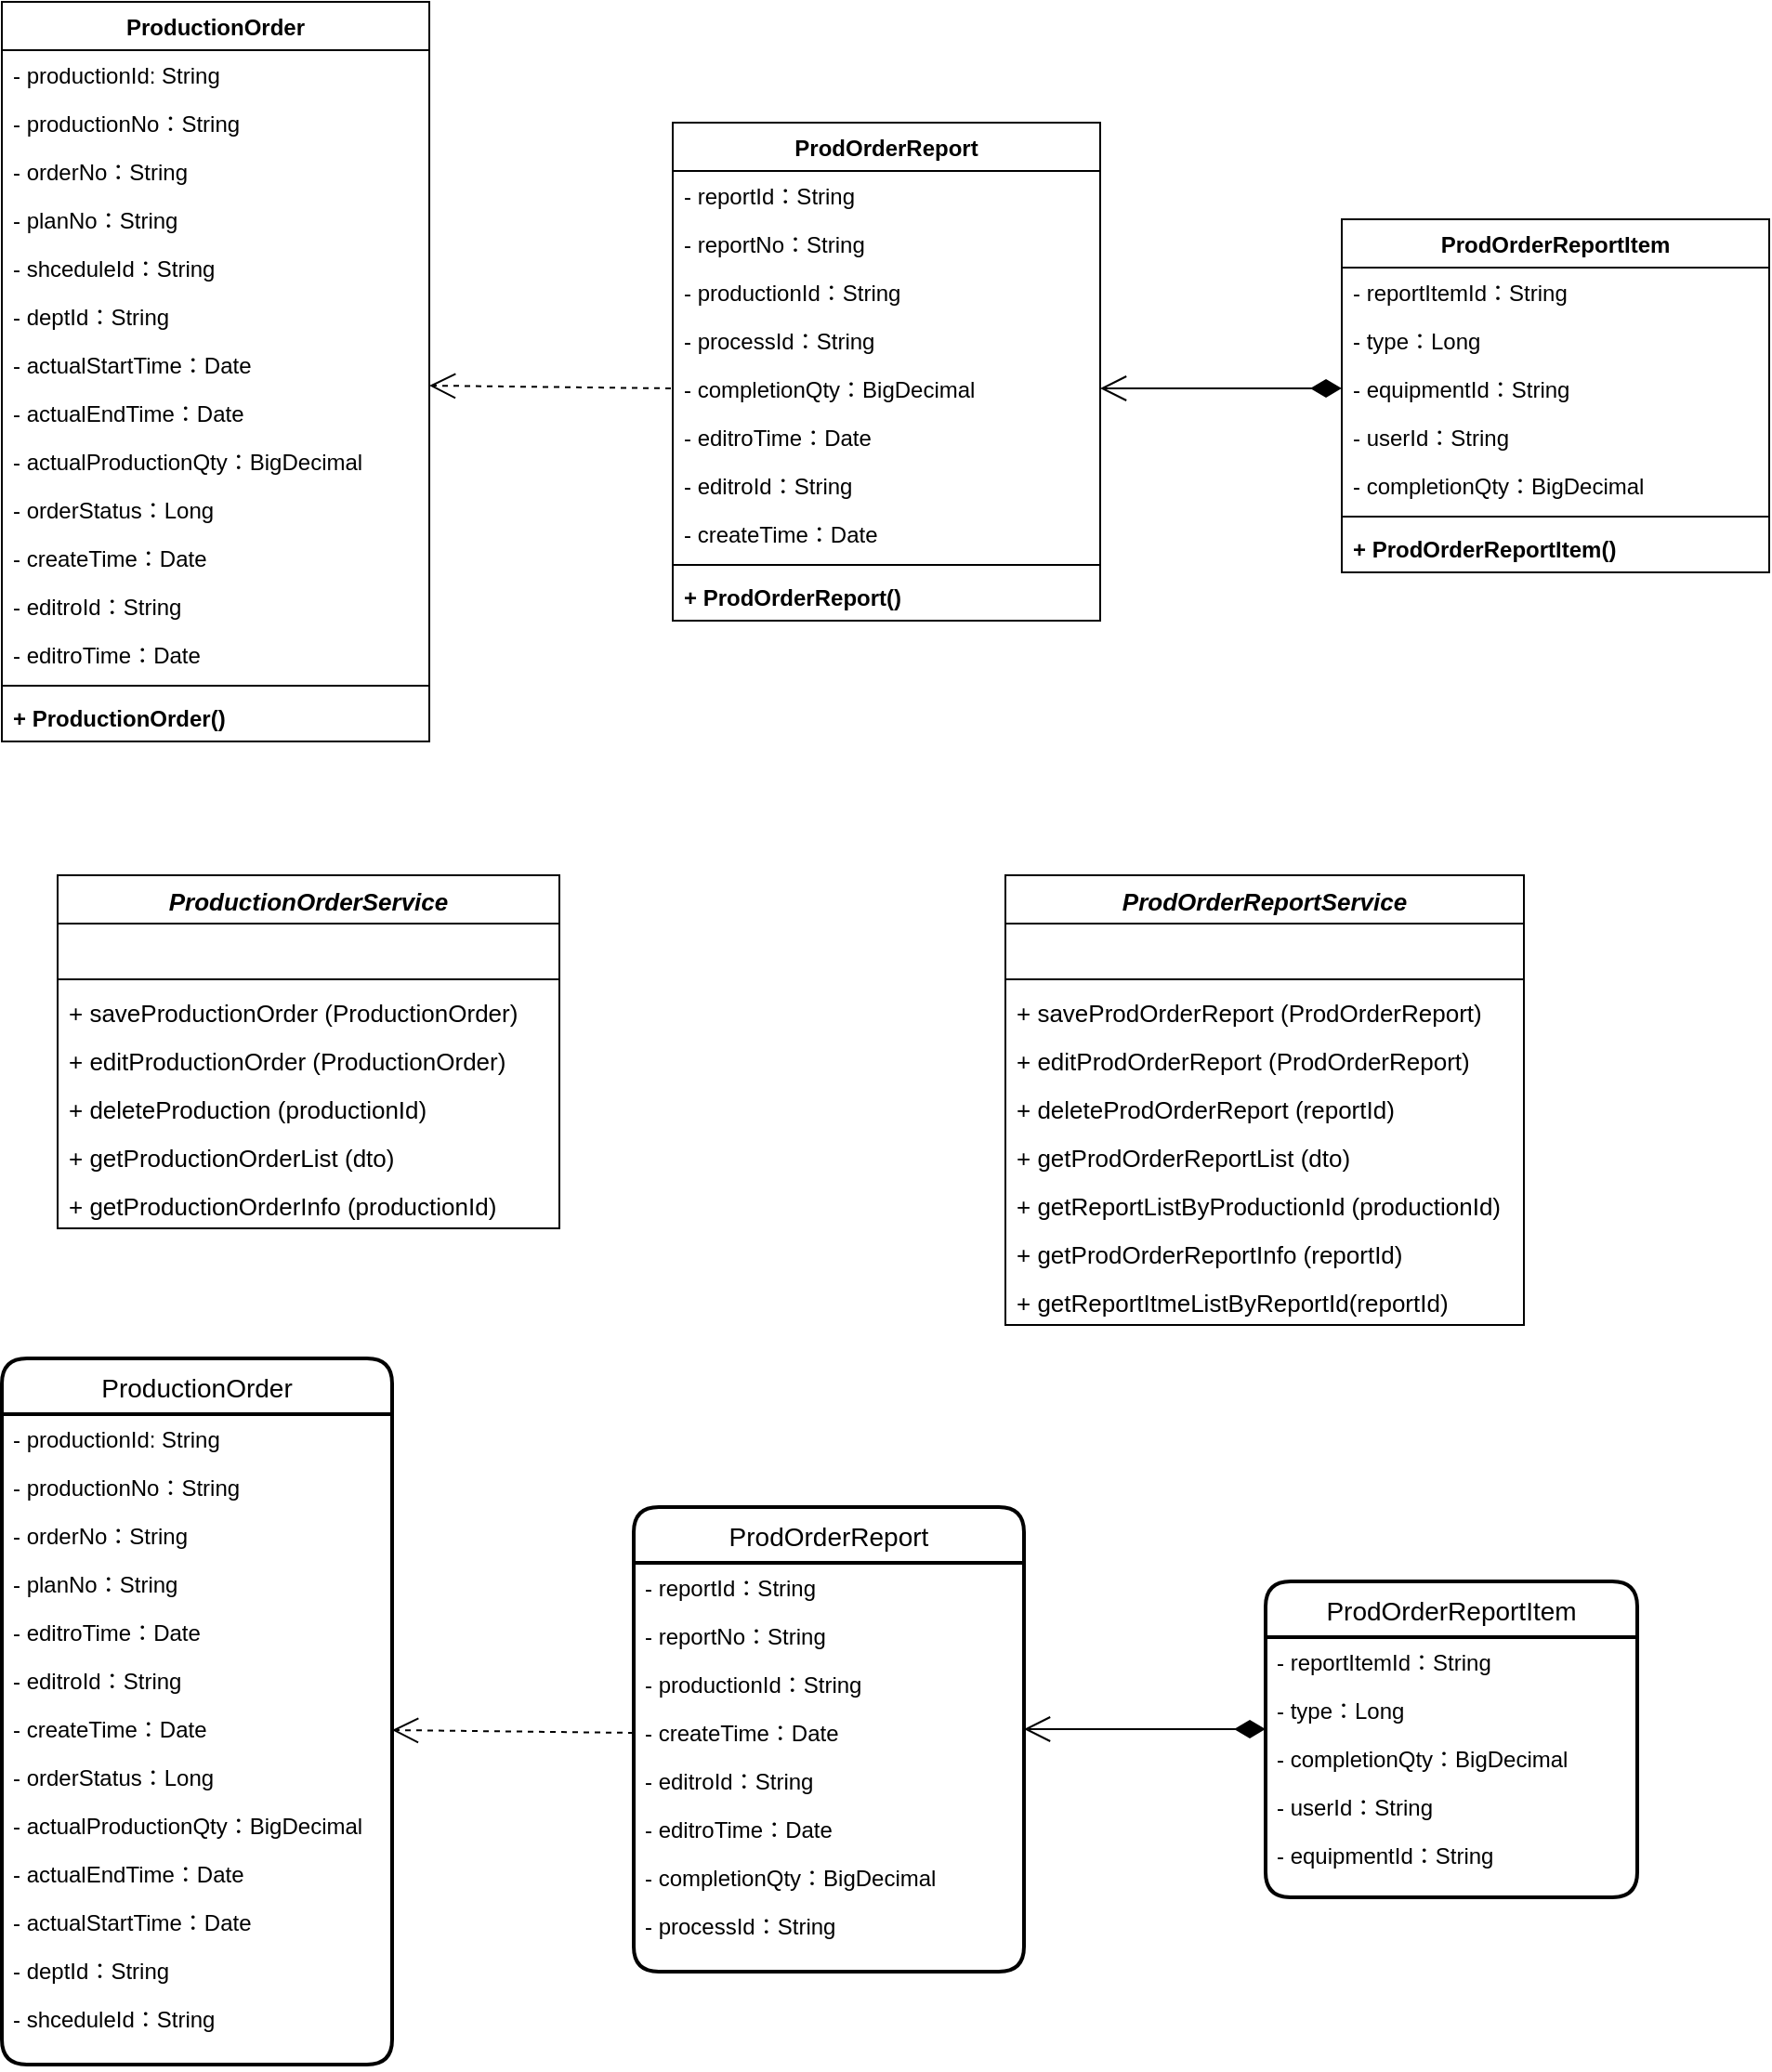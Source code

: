<mxfile version="20.0.4" type="github" pages="4">
  <diagram id="T7yxF0fK-NxQaQUTbsaz" name="领料单">
    <mxGraphModel dx="1422" dy="786" grid="1" gridSize="10" guides="1" tooltips="1" connect="1" arrows="1" fold="1" page="1" pageScale="1" pageWidth="1654" pageHeight="2336" math="0" shadow="0">
      <root>
        <mxCell id="0" />
        <mxCell id="1" parent="0" />
        <mxCell id="19j3Fjk5tVB57wRqXp3--1" value="ProductionOrder" style="swimlane;fontStyle=1;align=center;verticalAlign=top;childLayout=stackLayout;horizontal=1;startSize=26;horizontalStack=0;resizeParent=1;resizeParentMax=0;resizeLast=0;collapsible=1;marginBottom=0;" vertex="1" parent="1">
          <mxGeometry x="120" y="120" width="230" height="398" as="geometry" />
        </mxCell>
        <mxCell id="19j3Fjk5tVB57wRqXp3--2" value="- productionId: String" style="text;strokeColor=none;fillColor=none;align=left;verticalAlign=top;spacingLeft=4;spacingRight=4;overflow=hidden;rotatable=0;points=[[0,0.5],[1,0.5]];portConstraint=eastwest;" vertex="1" parent="19j3Fjk5tVB57wRqXp3--1">
          <mxGeometry y="26" width="230" height="26" as="geometry" />
        </mxCell>
        <mxCell id="19j3Fjk5tVB57wRqXp3--7" value="- productionNo：String" style="text;strokeColor=none;fillColor=none;align=left;verticalAlign=top;spacingLeft=4;spacingRight=4;overflow=hidden;rotatable=0;points=[[0,0.5],[1,0.5]];portConstraint=eastwest;" vertex="1" parent="19j3Fjk5tVB57wRqXp3--1">
          <mxGeometry y="52" width="230" height="26" as="geometry" />
        </mxCell>
        <mxCell id="19j3Fjk5tVB57wRqXp3--6" value="- orderNo：String" style="text;strokeColor=none;fillColor=none;align=left;verticalAlign=top;spacingLeft=4;spacingRight=4;overflow=hidden;rotatable=0;points=[[0,0.5],[1,0.5]];portConstraint=eastwest;" vertex="1" parent="19j3Fjk5tVB57wRqXp3--1">
          <mxGeometry y="78" width="230" height="26" as="geometry" />
        </mxCell>
        <mxCell id="19j3Fjk5tVB57wRqXp3--5" value="- planNo：String" style="text;strokeColor=none;fillColor=none;align=left;verticalAlign=top;spacingLeft=4;spacingRight=4;overflow=hidden;rotatable=0;points=[[0,0.5],[1,0.5]];portConstraint=eastwest;" vertex="1" parent="19j3Fjk5tVB57wRqXp3--1">
          <mxGeometry y="104" width="230" height="26" as="geometry" />
        </mxCell>
        <mxCell id="19j3Fjk5tVB57wRqXp3--11" value="- shceduleId：String" style="text;strokeColor=none;fillColor=none;align=left;verticalAlign=top;spacingLeft=4;spacingRight=4;overflow=hidden;rotatable=0;points=[[0,0.5],[1,0.5]];portConstraint=eastwest;" vertex="1" parent="19j3Fjk5tVB57wRqXp3--1">
          <mxGeometry y="130" width="230" height="26" as="geometry" />
        </mxCell>
        <mxCell id="19j3Fjk5tVB57wRqXp3--10" value="- deptId：String" style="text;strokeColor=none;fillColor=none;align=left;verticalAlign=top;spacingLeft=4;spacingRight=4;overflow=hidden;rotatable=0;points=[[0,0.5],[1,0.5]];portConstraint=eastwest;" vertex="1" parent="19j3Fjk5tVB57wRqXp3--1">
          <mxGeometry y="156" width="230" height="26" as="geometry" />
        </mxCell>
        <mxCell id="19j3Fjk5tVB57wRqXp3--13" value="- actualStartTime：Date" style="text;strokeColor=none;fillColor=none;align=left;verticalAlign=top;spacingLeft=4;spacingRight=4;overflow=hidden;rotatable=0;points=[[0,0.5],[1,0.5]];portConstraint=eastwest;" vertex="1" parent="19j3Fjk5tVB57wRqXp3--1">
          <mxGeometry y="182" width="230" height="26" as="geometry" />
        </mxCell>
        <mxCell id="19j3Fjk5tVB57wRqXp3--12" value="- actualEndTime：Date" style="text;strokeColor=none;fillColor=none;align=left;verticalAlign=top;spacingLeft=4;spacingRight=4;overflow=hidden;rotatable=0;points=[[0,0.5],[1,0.5]];portConstraint=eastwest;" vertex="1" parent="19j3Fjk5tVB57wRqXp3--1">
          <mxGeometry y="208" width="230" height="26" as="geometry" />
        </mxCell>
        <mxCell id="19j3Fjk5tVB57wRqXp3--9" value="- actualProductionQty：BigDecimal" style="text;strokeColor=none;fillColor=none;align=left;verticalAlign=top;spacingLeft=4;spacingRight=4;overflow=hidden;rotatable=0;points=[[0,0.5],[1,0.5]];portConstraint=eastwest;" vertex="1" parent="19j3Fjk5tVB57wRqXp3--1">
          <mxGeometry y="234" width="230" height="26" as="geometry" />
        </mxCell>
        <mxCell id="19j3Fjk5tVB57wRqXp3--16" value="- orderStatus：Long" style="text;strokeColor=none;fillColor=none;align=left;verticalAlign=top;spacingLeft=4;spacingRight=4;overflow=hidden;rotatable=0;points=[[0,0.5],[1,0.5]];portConstraint=eastwest;" vertex="1" parent="19j3Fjk5tVB57wRqXp3--1">
          <mxGeometry y="260" width="230" height="26" as="geometry" />
        </mxCell>
        <mxCell id="19j3Fjk5tVB57wRqXp3--15" value="- createTime：Date" style="text;strokeColor=none;fillColor=none;align=left;verticalAlign=top;spacingLeft=4;spacingRight=4;overflow=hidden;rotatable=0;points=[[0,0.5],[1,0.5]];portConstraint=eastwest;" vertex="1" parent="19j3Fjk5tVB57wRqXp3--1">
          <mxGeometry y="286" width="230" height="26" as="geometry" />
        </mxCell>
        <mxCell id="19j3Fjk5tVB57wRqXp3--14" value="- editroId：String" style="text;strokeColor=none;fillColor=none;align=left;verticalAlign=top;spacingLeft=4;spacingRight=4;overflow=hidden;rotatable=0;points=[[0,0.5],[1,0.5]];portConstraint=eastwest;" vertex="1" parent="19j3Fjk5tVB57wRqXp3--1">
          <mxGeometry y="312" width="230" height="26" as="geometry" />
        </mxCell>
        <mxCell id="19j3Fjk5tVB57wRqXp3--19" value="- editroTime：Date" style="text;strokeColor=none;fillColor=none;align=left;verticalAlign=top;spacingLeft=4;spacingRight=4;overflow=hidden;rotatable=0;points=[[0,0.5],[1,0.5]];portConstraint=eastwest;" vertex="1" parent="19j3Fjk5tVB57wRqXp3--1">
          <mxGeometry y="338" width="230" height="26" as="geometry" />
        </mxCell>
        <mxCell id="19j3Fjk5tVB57wRqXp3--3" value="" style="line;strokeWidth=1;fillColor=none;align=left;verticalAlign=middle;spacingTop=-1;spacingLeft=3;spacingRight=3;rotatable=0;labelPosition=right;points=[];portConstraint=eastwest;" vertex="1" parent="19j3Fjk5tVB57wRqXp3--1">
          <mxGeometry y="364" width="230" height="8" as="geometry" />
        </mxCell>
        <mxCell id="19j3Fjk5tVB57wRqXp3--4" value="+ ProductionOrder()" style="text;strokeColor=none;fillColor=none;align=left;verticalAlign=top;spacingLeft=4;spacingRight=4;overflow=hidden;rotatable=0;points=[[0,0.5],[1,0.5]];portConstraint=eastwest;fontStyle=1" vertex="1" parent="19j3Fjk5tVB57wRqXp3--1">
          <mxGeometry y="372" width="230" height="26" as="geometry" />
        </mxCell>
        <mxCell id="19j3Fjk5tVB57wRqXp3--20" value="ProdOrderReport" style="swimlane;fontStyle=1;align=center;verticalAlign=top;childLayout=stackLayout;horizontal=1;startSize=26;horizontalStack=0;resizeParent=1;resizeParentMax=0;resizeLast=0;collapsible=1;marginBottom=0;" vertex="1" parent="1">
          <mxGeometry x="481" y="185" width="230" height="268" as="geometry" />
        </mxCell>
        <mxCell id="19j3Fjk5tVB57wRqXp3--21" value="- reportId：String" style="text;strokeColor=none;fillColor=none;align=left;verticalAlign=top;spacingLeft=4;spacingRight=4;overflow=hidden;rotatable=0;points=[[0,0.5],[1,0.5]];portConstraint=eastwest;" vertex="1" parent="19j3Fjk5tVB57wRqXp3--20">
          <mxGeometry y="26" width="230" height="26" as="geometry" />
        </mxCell>
        <mxCell id="19j3Fjk5tVB57wRqXp3--32" value="- reportNo：String" style="text;strokeColor=none;fillColor=none;align=left;verticalAlign=top;spacingLeft=4;spacingRight=4;overflow=hidden;rotatable=0;points=[[0,0.5],[1,0.5]];portConstraint=eastwest;" vertex="1" parent="19j3Fjk5tVB57wRqXp3--20">
          <mxGeometry y="52" width="230" height="26" as="geometry" />
        </mxCell>
        <mxCell id="19j3Fjk5tVB57wRqXp3--31" value="- productionId：String" style="text;strokeColor=none;fillColor=none;align=left;verticalAlign=top;spacingLeft=4;spacingRight=4;overflow=hidden;rotatable=0;points=[[0,0.5],[1,0.5]];portConstraint=eastwest;" vertex="1" parent="19j3Fjk5tVB57wRqXp3--20">
          <mxGeometry y="78" width="230" height="26" as="geometry" />
        </mxCell>
        <mxCell id="19j3Fjk5tVB57wRqXp3--30" value="- processId：String" style="text;strokeColor=none;fillColor=none;align=left;verticalAlign=top;spacingLeft=4;spacingRight=4;overflow=hidden;rotatable=0;points=[[0,0.5],[1,0.5]];portConstraint=eastwest;" vertex="1" parent="19j3Fjk5tVB57wRqXp3--20">
          <mxGeometry y="104" width="230" height="26" as="geometry" />
        </mxCell>
        <mxCell id="19j3Fjk5tVB57wRqXp3--29" value="- completionQty：BigDecimal" style="text;strokeColor=none;fillColor=none;align=left;verticalAlign=top;spacingLeft=4;spacingRight=4;overflow=hidden;rotatable=0;points=[[0,0.5],[1,0.5]];portConstraint=eastwest;" vertex="1" parent="19j3Fjk5tVB57wRqXp3--20">
          <mxGeometry y="130" width="230" height="26" as="geometry" />
        </mxCell>
        <mxCell id="19j3Fjk5tVB57wRqXp3--35" value="- editroTime：Date" style="text;strokeColor=none;fillColor=none;align=left;verticalAlign=top;spacingLeft=4;spacingRight=4;overflow=hidden;rotatable=0;points=[[0,0.5],[1,0.5]];portConstraint=eastwest;" vertex="1" parent="19j3Fjk5tVB57wRqXp3--20">
          <mxGeometry y="156" width="230" height="26" as="geometry" />
        </mxCell>
        <mxCell id="19j3Fjk5tVB57wRqXp3--34" value="- editroId：String" style="text;strokeColor=none;fillColor=none;align=left;verticalAlign=top;spacingLeft=4;spacingRight=4;overflow=hidden;rotatable=0;points=[[0,0.5],[1,0.5]];portConstraint=eastwest;" vertex="1" parent="19j3Fjk5tVB57wRqXp3--20">
          <mxGeometry y="182" width="230" height="26" as="geometry" />
        </mxCell>
        <mxCell id="19j3Fjk5tVB57wRqXp3--33" value="- createTime：Date" style="text;strokeColor=none;fillColor=none;align=left;verticalAlign=top;spacingLeft=4;spacingRight=4;overflow=hidden;rotatable=0;points=[[0,0.5],[1,0.5]];portConstraint=eastwest;" vertex="1" parent="19j3Fjk5tVB57wRqXp3--20">
          <mxGeometry y="208" width="230" height="26" as="geometry" />
        </mxCell>
        <mxCell id="19j3Fjk5tVB57wRqXp3--22" value="" style="line;strokeWidth=1;fillColor=none;align=left;verticalAlign=middle;spacingTop=-1;spacingLeft=3;spacingRight=3;rotatable=0;labelPosition=right;points=[];portConstraint=eastwest;" vertex="1" parent="19j3Fjk5tVB57wRqXp3--20">
          <mxGeometry y="234" width="230" height="8" as="geometry" />
        </mxCell>
        <mxCell id="19j3Fjk5tVB57wRqXp3--23" value="+ ProdOrderReport()" style="text;strokeColor=none;fillColor=none;align=left;verticalAlign=top;spacingLeft=4;spacingRight=4;overflow=hidden;rotatable=0;points=[[0,0.5],[1,0.5]];portConstraint=eastwest;fontStyle=1" vertex="1" parent="19j3Fjk5tVB57wRqXp3--20">
          <mxGeometry y="242" width="230" height="26" as="geometry" />
        </mxCell>
        <mxCell id="19j3Fjk5tVB57wRqXp3--36" value="ProdOrderReportItem" style="swimlane;fontStyle=1;align=center;verticalAlign=top;childLayout=stackLayout;horizontal=1;startSize=26;horizontalStack=0;resizeParent=1;resizeParentMax=0;resizeLast=0;collapsible=1;marginBottom=0;" vertex="1" parent="1">
          <mxGeometry x="841" y="237" width="230" height="190" as="geometry" />
        </mxCell>
        <mxCell id="19j3Fjk5tVB57wRqXp3--37" value="- reportItemId：String" style="text;strokeColor=none;fillColor=none;align=left;verticalAlign=top;spacingLeft=4;spacingRight=4;overflow=hidden;rotatable=0;points=[[0,0.5],[1,0.5]];portConstraint=eastwest;" vertex="1" parent="19j3Fjk5tVB57wRqXp3--36">
          <mxGeometry y="26" width="230" height="26" as="geometry" />
        </mxCell>
        <mxCell id="19j3Fjk5tVB57wRqXp3--43" value="- type：Long" style="text;strokeColor=none;fillColor=none;align=left;verticalAlign=top;spacingLeft=4;spacingRight=4;overflow=hidden;rotatable=0;points=[[0,0.5],[1,0.5]];portConstraint=eastwest;" vertex="1" parent="19j3Fjk5tVB57wRqXp3--36">
          <mxGeometry y="52" width="230" height="26" as="geometry" />
        </mxCell>
        <mxCell id="19j3Fjk5tVB57wRqXp3--42" value="- equipmentId：String" style="text;strokeColor=none;fillColor=none;align=left;verticalAlign=top;spacingLeft=4;spacingRight=4;overflow=hidden;rotatable=0;points=[[0,0.5],[1,0.5]];portConstraint=eastwest;" vertex="1" parent="19j3Fjk5tVB57wRqXp3--36">
          <mxGeometry y="78" width="230" height="26" as="geometry" />
        </mxCell>
        <mxCell id="19j3Fjk5tVB57wRqXp3--41" value="- userId：String" style="text;strokeColor=none;fillColor=none;align=left;verticalAlign=top;spacingLeft=4;spacingRight=4;overflow=hidden;rotatable=0;points=[[0,0.5],[1,0.5]];portConstraint=eastwest;" vertex="1" parent="19j3Fjk5tVB57wRqXp3--36">
          <mxGeometry y="104" width="230" height="26" as="geometry" />
        </mxCell>
        <mxCell id="19j3Fjk5tVB57wRqXp3--40" value="- completionQty：BigDecimal" style="text;strokeColor=none;fillColor=none;align=left;verticalAlign=top;spacingLeft=4;spacingRight=4;overflow=hidden;rotatable=0;points=[[0,0.5],[1,0.5]];portConstraint=eastwest;" vertex="1" parent="19j3Fjk5tVB57wRqXp3--36">
          <mxGeometry y="130" width="230" height="26" as="geometry" />
        </mxCell>
        <mxCell id="19j3Fjk5tVB57wRqXp3--38" value="" style="line;strokeWidth=1;fillColor=none;align=left;verticalAlign=middle;spacingTop=-1;spacingLeft=3;spacingRight=3;rotatable=0;labelPosition=right;points=[];portConstraint=eastwest;" vertex="1" parent="19j3Fjk5tVB57wRqXp3--36">
          <mxGeometry y="156" width="230" height="8" as="geometry" />
        </mxCell>
        <mxCell id="19j3Fjk5tVB57wRqXp3--39" value="+ ProdOrderReportItem()" style="text;strokeColor=none;fillColor=none;align=left;verticalAlign=top;spacingLeft=4;spacingRight=4;overflow=hidden;rotatable=0;points=[[0,0.5],[1,0.5]];portConstraint=eastwest;fontStyle=1" vertex="1" parent="19j3Fjk5tVB57wRqXp3--36">
          <mxGeometry y="164" width="230" height="26" as="geometry" />
        </mxCell>
        <mxCell id="19j3Fjk5tVB57wRqXp3--48" value="" style="endArrow=open;html=1;endSize=12;startArrow=diamondThin;startSize=14;startFill=1;edgeStyle=orthogonalEdgeStyle;align=left;verticalAlign=bottom;rounded=0;exitX=0;exitY=0.5;exitDx=0;exitDy=0;" edge="1" parent="1" source="19j3Fjk5tVB57wRqXp3--42" target="19j3Fjk5tVB57wRqXp3--29">
          <mxGeometry x="-0.68" y="-8" relative="1" as="geometry">
            <mxPoint x="570" y="330" as="sourcePoint" />
            <mxPoint x="730" y="330" as="targetPoint" />
            <mxPoint as="offset" />
          </mxGeometry>
        </mxCell>
        <mxCell id="l8mYXv7WSiJSVyYDNPwh-29" value="" style="endArrow=open;endSize=12;dashed=1;html=1;rounded=0;fontSize=13;" edge="1" parent="1">
          <mxGeometry x="0.084" y="-37" width="160" relative="1" as="geometry">
            <mxPoint x="480" y="328" as="sourcePoint" />
            <mxPoint x="350" y="326.5" as="targetPoint" />
            <mxPoint as="offset" />
          </mxGeometry>
        </mxCell>
        <mxCell id="qMJd43G0_zrsFKNigi6H-1" value="ProductionOrderService" style="swimlane;fontStyle=3;align=center;verticalAlign=top;childLayout=stackLayout;horizontal=1;startSize=26;horizontalStack=0;resizeParent=1;resizeParentMax=0;resizeLast=0;collapsible=1;marginBottom=0;fontSize=13;" vertex="1" parent="1">
          <mxGeometry x="150" y="590" width="270" height="190" as="geometry" />
        </mxCell>
        <mxCell id="qMJd43G0_zrsFKNigi6H-2" value=" " style="text;strokeColor=none;fillColor=none;align=left;verticalAlign=top;spacingLeft=4;spacingRight=4;overflow=hidden;rotatable=0;points=[[0,0.5],[1,0.5]];portConstraint=eastwest;fontSize=13;" vertex="1" parent="qMJd43G0_zrsFKNigi6H-1">
          <mxGeometry y="26" width="270" height="26" as="geometry" />
        </mxCell>
        <mxCell id="qMJd43G0_zrsFKNigi6H-3" value="" style="line;strokeWidth=1;fillColor=none;align=left;verticalAlign=middle;spacingTop=-1;spacingLeft=3;spacingRight=3;rotatable=0;labelPosition=right;points=[];portConstraint=eastwest;fontSize=13;" vertex="1" parent="qMJd43G0_zrsFKNigi6H-1">
          <mxGeometry y="52" width="270" height="8" as="geometry" />
        </mxCell>
        <mxCell id="qMJd43G0_zrsFKNigi6H-4" value="+ saveProductionOrder (ProductionOrder)" style="text;strokeColor=none;fillColor=none;align=left;verticalAlign=top;spacingLeft=4;spacingRight=4;overflow=hidden;rotatable=0;points=[[0,0.5],[1,0.5]];portConstraint=eastwest;fontSize=13;" vertex="1" parent="qMJd43G0_zrsFKNigi6H-1">
          <mxGeometry y="60" width="270" height="26" as="geometry" />
        </mxCell>
        <mxCell id="qMJd43G0_zrsFKNigi6H-6" value="+ editProductionOrder (ProductionOrder)" style="text;strokeColor=none;fillColor=none;align=left;verticalAlign=top;spacingLeft=4;spacingRight=4;overflow=hidden;rotatable=0;points=[[0,0.5],[1,0.5]];portConstraint=eastwest;fontSize=13;" vertex="1" parent="qMJd43G0_zrsFKNigi6H-1">
          <mxGeometry y="86" width="270" height="26" as="geometry" />
        </mxCell>
        <mxCell id="qMJd43G0_zrsFKNigi6H-5" value="+ deleteProduction (productionId)" style="text;strokeColor=none;fillColor=none;align=left;verticalAlign=top;spacingLeft=4;spacingRight=4;overflow=hidden;rotatable=0;points=[[0,0.5],[1,0.5]];portConstraint=eastwest;fontSize=13;" vertex="1" parent="qMJd43G0_zrsFKNigi6H-1">
          <mxGeometry y="112" width="270" height="26" as="geometry" />
        </mxCell>
        <mxCell id="qMJd43G0_zrsFKNigi6H-7" value="+ getProductionOrderList (dto)" style="text;strokeColor=none;fillColor=none;align=left;verticalAlign=top;spacingLeft=4;spacingRight=4;overflow=hidden;rotatable=0;points=[[0,0.5],[1,0.5]];portConstraint=eastwest;fontSize=13;" vertex="1" parent="qMJd43G0_zrsFKNigi6H-1">
          <mxGeometry y="138" width="270" height="26" as="geometry" />
        </mxCell>
        <mxCell id="qMJd43G0_zrsFKNigi6H-8" value="+ getProductionOrderInfo (productionId)" style="text;strokeColor=none;fillColor=none;align=left;verticalAlign=top;spacingLeft=4;spacingRight=4;overflow=hidden;rotatable=0;points=[[0,0.5],[1,0.5]];portConstraint=eastwest;fontSize=13;" vertex="1" parent="qMJd43G0_zrsFKNigi6H-1">
          <mxGeometry y="164" width="270" height="26" as="geometry" />
        </mxCell>
        <mxCell id="qMJd43G0_zrsFKNigi6H-13" value="ProdOrderReportService" style="swimlane;fontStyle=3;align=center;verticalAlign=top;childLayout=stackLayout;horizontal=1;startSize=26;horizontalStack=0;resizeParent=1;resizeParentMax=0;resizeLast=0;collapsible=1;marginBottom=0;fontSize=13;" vertex="1" parent="1">
          <mxGeometry x="660" y="590" width="279" height="242" as="geometry" />
        </mxCell>
        <mxCell id="qMJd43G0_zrsFKNigi6H-14" value=" " style="text;strokeColor=none;fillColor=none;align=left;verticalAlign=top;spacingLeft=4;spacingRight=4;overflow=hidden;rotatable=0;points=[[0,0.5],[1,0.5]];portConstraint=eastwest;fontSize=13;" vertex="1" parent="qMJd43G0_zrsFKNigi6H-13">
          <mxGeometry y="26" width="279" height="26" as="geometry" />
        </mxCell>
        <mxCell id="qMJd43G0_zrsFKNigi6H-15" value="" style="line;strokeWidth=1;fillColor=none;align=left;verticalAlign=middle;spacingTop=-1;spacingLeft=3;spacingRight=3;rotatable=0;labelPosition=right;points=[];portConstraint=eastwest;fontSize=13;" vertex="1" parent="qMJd43G0_zrsFKNigi6H-13">
          <mxGeometry y="52" width="279" height="8" as="geometry" />
        </mxCell>
        <mxCell id="qMJd43G0_zrsFKNigi6H-16" value="+ saveProdOrderReport (ProdOrderReport)" style="text;strokeColor=none;fillColor=none;align=left;verticalAlign=top;spacingLeft=4;spacingRight=4;overflow=hidden;rotatable=0;points=[[0,0.5],[1,0.5]];portConstraint=eastwest;fontSize=13;" vertex="1" parent="qMJd43G0_zrsFKNigi6H-13">
          <mxGeometry y="60" width="279" height="26" as="geometry" />
        </mxCell>
        <mxCell id="qMJd43G0_zrsFKNigi6H-19" value="+ editProdOrderReport (ProdOrderReport)" style="text;strokeColor=none;fillColor=none;align=left;verticalAlign=top;spacingLeft=4;spacingRight=4;overflow=hidden;rotatable=0;points=[[0,0.5],[1,0.5]];portConstraint=eastwest;fontSize=13;" vertex="1" parent="qMJd43G0_zrsFKNigi6H-13">
          <mxGeometry y="86" width="279" height="26" as="geometry" />
        </mxCell>
        <mxCell id="qMJd43G0_zrsFKNigi6H-18" value="+ deleteProdOrderReport (reportId)" style="text;strokeColor=none;fillColor=none;align=left;verticalAlign=top;spacingLeft=4;spacingRight=4;overflow=hidden;rotatable=0;points=[[0,0.5],[1,0.5]];portConstraint=eastwest;fontSize=13;" vertex="1" parent="qMJd43G0_zrsFKNigi6H-13">
          <mxGeometry y="112" width="279" height="26" as="geometry" />
        </mxCell>
        <mxCell id="qMJd43G0_zrsFKNigi6H-17" value="+ getProdOrderReportList (dto)" style="text;strokeColor=none;fillColor=none;align=left;verticalAlign=top;spacingLeft=4;spacingRight=4;overflow=hidden;rotatable=0;points=[[0,0.5],[1,0.5]];portConstraint=eastwest;fontSize=13;" vertex="1" parent="qMJd43G0_zrsFKNigi6H-13">
          <mxGeometry y="138" width="279" height="26" as="geometry" />
        </mxCell>
        <mxCell id="qMJd43G0_zrsFKNigi6H-21" value="+ getReportListByProductionId (productionId)" style="text;strokeColor=none;fillColor=none;align=left;verticalAlign=top;spacingLeft=4;spacingRight=4;overflow=hidden;rotatable=0;points=[[0,0.5],[1,0.5]];portConstraint=eastwest;fontSize=13;" vertex="1" parent="qMJd43G0_zrsFKNigi6H-13">
          <mxGeometry y="164" width="279" height="26" as="geometry" />
        </mxCell>
        <mxCell id="qMJd43G0_zrsFKNigi6H-20" value="+ getProdOrderReportInfo (reportId)" style="text;strokeColor=none;fillColor=none;align=left;verticalAlign=top;spacingLeft=4;spacingRight=4;overflow=hidden;rotatable=0;points=[[0,0.5],[1,0.5]];portConstraint=eastwest;fontSize=13;" vertex="1" parent="qMJd43G0_zrsFKNigi6H-13">
          <mxGeometry y="190" width="279" height="26" as="geometry" />
        </mxCell>
        <mxCell id="qMJd43G0_zrsFKNigi6H-24" value="+ getReportItmeListByReportId(reportId)" style="text;strokeColor=none;fillColor=none;align=left;verticalAlign=top;spacingLeft=4;spacingRight=4;overflow=hidden;rotatable=0;points=[[0,0.5],[1,0.5]];portConstraint=eastwest;fontSize=13;" vertex="1" parent="qMJd43G0_zrsFKNigi6H-13">
          <mxGeometry y="216" width="279" height="26" as="geometry" />
        </mxCell>
        <mxCell id="7ZgxjN-oLVl7y20xdQD_-1" value="ProductionOrder" style="swimlane;childLayout=stackLayout;horizontal=1;startSize=30;horizontalStack=0;rounded=1;fontSize=14;fontStyle=0;strokeWidth=2;resizeParent=0;resizeLast=1;shadow=0;dashed=0;align=center;" vertex="1" parent="1">
          <mxGeometry x="120" y="850" width="210" height="380" as="geometry" />
        </mxCell>
        <mxCell id="7ZgxjN-oLVl7y20xdQD_-3" value="- productionId: String" style="text;strokeColor=none;fillColor=none;align=left;verticalAlign=top;spacingLeft=4;spacingRight=4;overflow=hidden;rotatable=0;points=[[0,0.5],[1,0.5]];portConstraint=eastwest;" vertex="1" parent="7ZgxjN-oLVl7y20xdQD_-1">
          <mxGeometry y="30" width="210" height="26" as="geometry" />
        </mxCell>
        <mxCell id="7ZgxjN-oLVl7y20xdQD_-4" value="- productionNo：String" style="text;strokeColor=none;fillColor=none;align=left;verticalAlign=top;spacingLeft=4;spacingRight=4;overflow=hidden;rotatable=0;points=[[0,0.5],[1,0.5]];portConstraint=eastwest;" vertex="1" parent="7ZgxjN-oLVl7y20xdQD_-1">
          <mxGeometry y="56" width="210" height="26" as="geometry" />
        </mxCell>
        <mxCell id="7ZgxjN-oLVl7y20xdQD_-5" value="- orderNo：String" style="text;strokeColor=none;fillColor=none;align=left;verticalAlign=top;spacingLeft=4;spacingRight=4;overflow=hidden;rotatable=0;points=[[0,0.5],[1,0.5]];portConstraint=eastwest;" vertex="1" parent="7ZgxjN-oLVl7y20xdQD_-1">
          <mxGeometry y="82" width="210" height="26" as="geometry" />
        </mxCell>
        <mxCell id="7ZgxjN-oLVl7y20xdQD_-6" value="- planNo：String" style="text;strokeColor=none;fillColor=none;align=left;verticalAlign=top;spacingLeft=4;spacingRight=4;overflow=hidden;rotatable=0;points=[[0,0.5],[1,0.5]];portConstraint=eastwest;" vertex="1" parent="7ZgxjN-oLVl7y20xdQD_-1">
          <mxGeometry y="108" width="210" height="26" as="geometry" />
        </mxCell>
        <mxCell id="7ZgxjN-oLVl7y20xdQD_-15" value="- editroTime：Date" style="text;strokeColor=none;fillColor=none;align=left;verticalAlign=top;spacingLeft=4;spacingRight=4;overflow=hidden;rotatable=0;points=[[0,0.5],[1,0.5]];portConstraint=eastwest;" vertex="1" parent="7ZgxjN-oLVl7y20xdQD_-1">
          <mxGeometry y="134" width="210" height="26" as="geometry" />
        </mxCell>
        <mxCell id="7ZgxjN-oLVl7y20xdQD_-14" value="- editroId：String" style="text;strokeColor=none;fillColor=none;align=left;verticalAlign=top;spacingLeft=4;spacingRight=4;overflow=hidden;rotatable=0;points=[[0,0.5],[1,0.5]];portConstraint=eastwest;" vertex="1" parent="7ZgxjN-oLVl7y20xdQD_-1">
          <mxGeometry y="160" width="210" height="26" as="geometry" />
        </mxCell>
        <mxCell id="7ZgxjN-oLVl7y20xdQD_-13" value="- createTime：Date" style="text;strokeColor=none;fillColor=none;align=left;verticalAlign=top;spacingLeft=4;spacingRight=4;overflow=hidden;rotatable=0;points=[[0,0.5],[1,0.5]];portConstraint=eastwest;" vertex="1" parent="7ZgxjN-oLVl7y20xdQD_-1">
          <mxGeometry y="186" width="210" height="26" as="geometry" />
        </mxCell>
        <mxCell id="7ZgxjN-oLVl7y20xdQD_-12" value="- orderStatus：Long" style="text;strokeColor=none;fillColor=none;align=left;verticalAlign=top;spacingLeft=4;spacingRight=4;overflow=hidden;rotatable=0;points=[[0,0.5],[1,0.5]];portConstraint=eastwest;" vertex="1" parent="7ZgxjN-oLVl7y20xdQD_-1">
          <mxGeometry y="212" width="210" height="26" as="geometry" />
        </mxCell>
        <mxCell id="7ZgxjN-oLVl7y20xdQD_-11" value="- actualProductionQty：BigDecimal" style="text;strokeColor=none;fillColor=none;align=left;verticalAlign=top;spacingLeft=4;spacingRight=4;overflow=hidden;rotatable=0;points=[[0,0.5],[1,0.5]];portConstraint=eastwest;" vertex="1" parent="7ZgxjN-oLVl7y20xdQD_-1">
          <mxGeometry y="238" width="210" height="26" as="geometry" />
        </mxCell>
        <mxCell id="7ZgxjN-oLVl7y20xdQD_-10" value="- actualEndTime：Date" style="text;strokeColor=none;fillColor=none;align=left;verticalAlign=top;spacingLeft=4;spacingRight=4;overflow=hidden;rotatable=0;points=[[0,0.5],[1,0.5]];portConstraint=eastwest;" vertex="1" parent="7ZgxjN-oLVl7y20xdQD_-1">
          <mxGeometry y="264" width="210" height="26" as="geometry" />
        </mxCell>
        <mxCell id="7ZgxjN-oLVl7y20xdQD_-9" value="- actualStartTime：Date" style="text;strokeColor=none;fillColor=none;align=left;verticalAlign=top;spacingLeft=4;spacingRight=4;overflow=hidden;rotatable=0;points=[[0,0.5],[1,0.5]];portConstraint=eastwest;" vertex="1" parent="7ZgxjN-oLVl7y20xdQD_-1">
          <mxGeometry y="290" width="210" height="26" as="geometry" />
        </mxCell>
        <mxCell id="7ZgxjN-oLVl7y20xdQD_-8" value="- deptId：String" style="text;strokeColor=none;fillColor=none;align=left;verticalAlign=top;spacingLeft=4;spacingRight=4;overflow=hidden;rotatable=0;points=[[0,0.5],[1,0.5]];portConstraint=eastwest;" vertex="1" parent="7ZgxjN-oLVl7y20xdQD_-1">
          <mxGeometry y="316" width="210" height="26" as="geometry" />
        </mxCell>
        <mxCell id="7ZgxjN-oLVl7y20xdQD_-7" value="- shceduleId：String" style="text;strokeColor=none;fillColor=none;align=left;verticalAlign=top;spacingLeft=4;spacingRight=4;overflow=hidden;rotatable=0;points=[[0,0.5],[1,0.5]];portConstraint=eastwest;" vertex="1" parent="7ZgxjN-oLVl7y20xdQD_-1">
          <mxGeometry y="342" width="210" height="38" as="geometry" />
        </mxCell>
        <mxCell id="7ZgxjN-oLVl7y20xdQD_-16" value="ProdOrderReport" style="swimlane;childLayout=stackLayout;horizontal=1;startSize=30;horizontalStack=0;rounded=1;fontSize=14;fontStyle=0;strokeWidth=2;resizeParent=0;resizeLast=1;shadow=0;dashed=0;align=center;" vertex="1" parent="1">
          <mxGeometry x="460" y="930" width="210" height="250" as="geometry" />
        </mxCell>
        <mxCell id="7ZgxjN-oLVl7y20xdQD_-18" value="- reportId：String" style="text;strokeColor=none;fillColor=none;align=left;verticalAlign=top;spacingLeft=4;spacingRight=4;overflow=hidden;rotatable=0;points=[[0,0.5],[1,0.5]];portConstraint=eastwest;" vertex="1" parent="7ZgxjN-oLVl7y20xdQD_-16">
          <mxGeometry y="30" width="210" height="26" as="geometry" />
        </mxCell>
        <mxCell id="7ZgxjN-oLVl7y20xdQD_-19" value="- reportNo：String" style="text;strokeColor=none;fillColor=none;align=left;verticalAlign=top;spacingLeft=4;spacingRight=4;overflow=hidden;rotatable=0;points=[[0,0.5],[1,0.5]];portConstraint=eastwest;" vertex="1" parent="7ZgxjN-oLVl7y20xdQD_-16">
          <mxGeometry y="56" width="210" height="26" as="geometry" />
        </mxCell>
        <mxCell id="7ZgxjN-oLVl7y20xdQD_-20" value="- productionId：String" style="text;strokeColor=none;fillColor=none;align=left;verticalAlign=top;spacingLeft=4;spacingRight=4;overflow=hidden;rotatable=0;points=[[0,0.5],[1,0.5]];portConstraint=eastwest;" vertex="1" parent="7ZgxjN-oLVl7y20xdQD_-16">
          <mxGeometry y="82" width="210" height="26" as="geometry" />
        </mxCell>
        <mxCell id="7ZgxjN-oLVl7y20xdQD_-25" value="- createTime：Date" style="text;strokeColor=none;fillColor=none;align=left;verticalAlign=top;spacingLeft=4;spacingRight=4;overflow=hidden;rotatable=0;points=[[0,0.5],[1,0.5]];portConstraint=eastwest;" vertex="1" parent="7ZgxjN-oLVl7y20xdQD_-16">
          <mxGeometry y="108" width="210" height="26" as="geometry" />
        </mxCell>
        <mxCell id="7ZgxjN-oLVl7y20xdQD_-24" value="- editroId：String" style="text;strokeColor=none;fillColor=none;align=left;verticalAlign=top;spacingLeft=4;spacingRight=4;overflow=hidden;rotatable=0;points=[[0,0.5],[1,0.5]];portConstraint=eastwest;" vertex="1" parent="7ZgxjN-oLVl7y20xdQD_-16">
          <mxGeometry y="134" width="210" height="26" as="geometry" />
        </mxCell>
        <mxCell id="7ZgxjN-oLVl7y20xdQD_-23" value="- editroTime：Date" style="text;strokeColor=none;fillColor=none;align=left;verticalAlign=top;spacingLeft=4;spacingRight=4;overflow=hidden;rotatable=0;points=[[0,0.5],[1,0.5]];portConstraint=eastwest;" vertex="1" parent="7ZgxjN-oLVl7y20xdQD_-16">
          <mxGeometry y="160" width="210" height="26" as="geometry" />
        </mxCell>
        <mxCell id="7ZgxjN-oLVl7y20xdQD_-22" value="- completionQty：BigDecimal" style="text;strokeColor=none;fillColor=none;align=left;verticalAlign=top;spacingLeft=4;spacingRight=4;overflow=hidden;rotatable=0;points=[[0,0.5],[1,0.5]];portConstraint=eastwest;" vertex="1" parent="7ZgxjN-oLVl7y20xdQD_-16">
          <mxGeometry y="186" width="210" height="26" as="geometry" />
        </mxCell>
        <mxCell id="7ZgxjN-oLVl7y20xdQD_-21" value="- processId：String" style="text;strokeColor=none;fillColor=none;align=left;verticalAlign=top;spacingLeft=4;spacingRight=4;overflow=hidden;rotatable=0;points=[[0,0.5],[1,0.5]];portConstraint=eastwest;" vertex="1" parent="7ZgxjN-oLVl7y20xdQD_-16">
          <mxGeometry y="212" width="210" height="38" as="geometry" />
        </mxCell>
        <mxCell id="7ZgxjN-oLVl7y20xdQD_-26" value="ProdOrderReportItem" style="swimlane;childLayout=stackLayout;horizontal=1;startSize=30;horizontalStack=0;rounded=1;fontSize=14;fontStyle=0;strokeWidth=2;resizeParent=0;resizeLast=1;shadow=0;dashed=0;align=center;" vertex="1" parent="1">
          <mxGeometry x="800" y="970" width="200" height="170" as="geometry" />
        </mxCell>
        <mxCell id="7ZgxjN-oLVl7y20xdQD_-29" value="- reportItemId：String" style="text;strokeColor=none;fillColor=none;align=left;verticalAlign=top;spacingLeft=4;spacingRight=4;overflow=hidden;rotatable=0;points=[[0,0.5],[1,0.5]];portConstraint=eastwest;" vertex="1" parent="7ZgxjN-oLVl7y20xdQD_-26">
          <mxGeometry y="30" width="200" height="26" as="geometry" />
        </mxCell>
        <mxCell id="7ZgxjN-oLVl7y20xdQD_-30" value="- type：Long" style="text;strokeColor=none;fillColor=none;align=left;verticalAlign=top;spacingLeft=4;spacingRight=4;overflow=hidden;rotatable=0;points=[[0,0.5],[1,0.5]];portConstraint=eastwest;" vertex="1" parent="7ZgxjN-oLVl7y20xdQD_-26">
          <mxGeometry y="56" width="200" height="26" as="geometry" />
        </mxCell>
        <mxCell id="7ZgxjN-oLVl7y20xdQD_-33" value="- completionQty：BigDecimal" style="text;strokeColor=none;fillColor=none;align=left;verticalAlign=top;spacingLeft=4;spacingRight=4;overflow=hidden;rotatable=0;points=[[0,0.5],[1,0.5]];portConstraint=eastwest;" vertex="1" parent="7ZgxjN-oLVl7y20xdQD_-26">
          <mxGeometry y="82" width="200" height="26" as="geometry" />
        </mxCell>
        <mxCell id="7ZgxjN-oLVl7y20xdQD_-32" value="- userId：String" style="text;strokeColor=none;fillColor=none;align=left;verticalAlign=top;spacingLeft=4;spacingRight=4;overflow=hidden;rotatable=0;points=[[0,0.5],[1,0.5]];portConstraint=eastwest;" vertex="1" parent="7ZgxjN-oLVl7y20xdQD_-26">
          <mxGeometry y="108" width="200" height="26" as="geometry" />
        </mxCell>
        <mxCell id="7ZgxjN-oLVl7y20xdQD_-31" value="- equipmentId：String" style="text;strokeColor=none;fillColor=none;align=left;verticalAlign=top;spacingLeft=4;spacingRight=4;overflow=hidden;rotatable=0;points=[[0,0.5],[1,0.5]];portConstraint=eastwest;" vertex="1" parent="7ZgxjN-oLVl7y20xdQD_-26">
          <mxGeometry y="134" width="200" height="36" as="geometry" />
        </mxCell>
        <mxCell id="7ZgxjN-oLVl7y20xdQD_-34" value="" style="endArrow=open;endSize=12;dashed=1;html=1;rounded=0;fontSize=13;" edge="1" parent="1">
          <mxGeometry x="0.084" y="-37" width="160" relative="1" as="geometry">
            <mxPoint x="460" y="1051.5" as="sourcePoint" />
            <mxPoint x="330" y="1050" as="targetPoint" />
            <mxPoint as="offset" />
          </mxGeometry>
        </mxCell>
        <mxCell id="7ZgxjN-oLVl7y20xdQD_-35" value="" style="endArrow=open;html=1;endSize=12;startArrow=diamondThin;startSize=14;startFill=1;edgeStyle=orthogonalEdgeStyle;align=left;verticalAlign=bottom;rounded=0;exitX=0;exitY=0.5;exitDx=0;exitDy=0;" edge="1" parent="1">
          <mxGeometry x="-0.68" y="-8" relative="1" as="geometry">
            <mxPoint x="800" y="1049.5" as="sourcePoint" />
            <mxPoint x="670" y="1049.5" as="targetPoint" />
            <mxPoint as="offset" />
          </mxGeometry>
        </mxCell>
      </root>
    </mxGraphModel>
  </diagram>
  <diagram id="jrrTFCPjYbKDNhqkPG2U" name="质检单">
    <mxGraphModel dx="1422" dy="786" grid="1" gridSize="10" guides="1" tooltips="1" connect="1" arrows="1" fold="1" page="1" pageScale="1" pageWidth="1654" pageHeight="2336" math="0" shadow="0">
      <root>
        <mxCell id="0" />
        <mxCell id="1" parent="0" />
        <mxCell id="EvMRu07jzihB2pd8Z0Wz-5" value="QualityCheckList" style="swimlane;fontStyle=1;align=center;verticalAlign=top;childLayout=stackLayout;horizontal=1;startSize=26;horizontalStack=0;resizeParent=1;resizeParentMax=0;resizeLast=0;collapsible=1;marginBottom=0;fontSize=13;" vertex="1" parent="1">
          <mxGeometry x="280" y="400" width="230" height="398" as="geometry" />
        </mxCell>
        <mxCell id="EvMRu07jzihB2pd8Z0Wz-6" value="- qualityId：String" style="text;strokeColor=none;fillColor=none;align=left;verticalAlign=top;spacingLeft=4;spacingRight=4;overflow=hidden;rotatable=0;points=[[0,0.5],[1,0.5]];portConstraint=eastwest;fontSize=13;" vertex="1" parent="EvMRu07jzihB2pd8Z0Wz-5">
          <mxGeometry y="26" width="230" height="26" as="geometry" />
        </mxCell>
        <mxCell id="PHa66Rt5EKAnsbu5VaZv-6" value="- qualityNo：String" style="text;strokeColor=none;fillColor=none;align=left;verticalAlign=top;spacingLeft=4;spacingRight=4;overflow=hidden;rotatable=0;points=[[0,0.5],[1,0.5]];portConstraint=eastwest;fontSize=13;" vertex="1" parent="EvMRu07jzihB2pd8Z0Wz-5">
          <mxGeometry y="52" width="230" height="26" as="geometry" />
        </mxCell>
        <mxCell id="PHa66Rt5EKAnsbu5VaZv-5" value="- requisitionId：String" style="text;strokeColor=none;fillColor=none;align=left;verticalAlign=top;spacingLeft=4;spacingRight=4;overflow=hidden;rotatable=0;points=[[0,0.5],[1,0.5]];portConstraint=eastwest;fontSize=13;" vertex="1" parent="EvMRu07jzihB2pd8Z0Wz-5">
          <mxGeometry y="78" width="230" height="26" as="geometry" />
        </mxCell>
        <mxCell id="PHa66Rt5EKAnsbu5VaZv-4" value="- scheduleId：String" style="text;strokeColor=none;fillColor=none;align=left;verticalAlign=top;spacingLeft=4;spacingRight=4;overflow=hidden;rotatable=0;points=[[0,0.5],[1,0.5]];portConstraint=eastwest;fontSize=13;" vertex="1" parent="EvMRu07jzihB2pd8Z0Wz-5">
          <mxGeometry y="104" width="230" height="26" as="geometry" />
        </mxCell>
        <mxCell id="PHa66Rt5EKAnsbu5VaZv-3" value="- orderNo：String" style="text;strokeColor=none;fillColor=none;align=left;verticalAlign=top;spacingLeft=4;spacingRight=4;overflow=hidden;rotatable=0;points=[[0,0.5],[1,0.5]];portConstraint=eastwest;fontSize=13;" vertex="1" parent="EvMRu07jzihB2pd8Z0Wz-5">
          <mxGeometry y="130" width="230" height="26" as="geometry" />
        </mxCell>
        <mxCell id="PHa66Rt5EKAnsbu5VaZv-2" value="- planNo：String" style="text;strokeColor=none;fillColor=none;align=left;verticalAlign=top;spacingLeft=4;spacingRight=4;overflow=hidden;rotatable=0;points=[[0,0.5],[1,0.5]];portConstraint=eastwest;fontSize=13;" vertex="1" parent="EvMRu07jzihB2pd8Z0Wz-5">
          <mxGeometry y="156" width="230" height="26" as="geometry" />
        </mxCell>
        <mxCell id="PHa66Rt5EKAnsbu5VaZv-1" value="- qualityPlanId：String" style="text;strokeColor=none;fillColor=none;align=left;verticalAlign=top;spacingLeft=4;spacingRight=4;overflow=hidden;rotatable=0;points=[[0,0.5],[1,0.5]];portConstraint=eastwest;fontSize=13;" vertex="1" parent="EvMRu07jzihB2pd8Z0Wz-5">
          <mxGeometry y="182" width="230" height="26" as="geometry" />
        </mxCell>
        <mxCell id="PHa66Rt5EKAnsbu5VaZv-8" value="- processId：String" style="text;strokeColor=none;fillColor=none;align=left;verticalAlign=top;spacingLeft=4;spacingRight=4;overflow=hidden;rotatable=0;points=[[0,0.5],[1,0.5]];portConstraint=eastwest;fontSize=13;" vertex="1" parent="EvMRu07jzihB2pd8Z0Wz-5">
          <mxGeometry y="208" width="230" height="26" as="geometry" />
        </mxCell>
        <mxCell id="PHa66Rt5EKAnsbu5VaZv-7" value="- flawQty：BigDecimal" style="text;strokeColor=none;fillColor=none;align=left;verticalAlign=top;spacingLeft=4;spacingRight=4;overflow=hidden;rotatable=0;points=[[0,0.5],[1,0.5]];portConstraint=eastwest;fontSize=13;" vertex="1" parent="EvMRu07jzihB2pd8Z0Wz-5">
          <mxGeometry y="234" width="230" height="26" as="geometry" />
        </mxCell>
        <mxCell id="PHa66Rt5EKAnsbu5VaZv-10" value="- flawType：Long" style="text;strokeColor=none;fillColor=none;align=left;verticalAlign=top;spacingLeft=4;spacingRight=4;overflow=hidden;rotatable=0;points=[[0,0.5],[1,0.5]];portConstraint=eastwest;fontSize=13;" vertex="1" parent="EvMRu07jzihB2pd8Z0Wz-5">
          <mxGeometry y="260" width="230" height="26" as="geometry" />
        </mxCell>
        <mxCell id="8sRSUHxK1l_NVZA2hWXd-1" value="- editroTime：Date" style="text;strokeColor=none;fillColor=none;align=left;verticalAlign=top;spacingLeft=4;spacingRight=4;overflow=hidden;rotatable=0;points=[[0,0.5],[1,0.5]];portConstraint=eastwest;" vertex="1" parent="EvMRu07jzihB2pd8Z0Wz-5">
          <mxGeometry y="286" width="230" height="26" as="geometry" />
        </mxCell>
        <mxCell id="8sRSUHxK1l_NVZA2hWXd-3" value="- createTime：Date" style="text;strokeColor=none;fillColor=none;align=left;verticalAlign=top;spacingLeft=4;spacingRight=4;overflow=hidden;rotatable=0;points=[[0,0.5],[1,0.5]];portConstraint=eastwest;" vertex="1" parent="EvMRu07jzihB2pd8Z0Wz-5">
          <mxGeometry y="312" width="230" height="26" as="geometry" />
        </mxCell>
        <mxCell id="8sRSUHxK1l_NVZA2hWXd-2" value="- editroId：String" style="text;strokeColor=none;fillColor=none;align=left;verticalAlign=top;spacingLeft=4;spacingRight=4;overflow=hidden;rotatable=0;points=[[0,0.5],[1,0.5]];portConstraint=eastwest;" vertex="1" parent="EvMRu07jzihB2pd8Z0Wz-5">
          <mxGeometry y="338" width="230" height="26" as="geometry" />
        </mxCell>
        <mxCell id="EvMRu07jzihB2pd8Z0Wz-7" value="" style="line;strokeWidth=1;fillColor=none;align=left;verticalAlign=middle;spacingTop=-1;spacingLeft=3;spacingRight=3;rotatable=0;labelPosition=right;points=[];portConstraint=eastwest;fontSize=13;" vertex="1" parent="EvMRu07jzihB2pd8Z0Wz-5">
          <mxGeometry y="364" width="230" height="8" as="geometry" />
        </mxCell>
        <mxCell id="EvMRu07jzihB2pd8Z0Wz-8" value="+ QualityCheckList()" style="text;strokeColor=none;fillColor=none;align=left;verticalAlign=top;spacingLeft=4;spacingRight=4;overflow=hidden;rotatable=0;points=[[0,0.5],[1,0.5]];portConstraint=eastwest;fontSize=13;fontStyle=1" vertex="1" parent="EvMRu07jzihB2pd8Z0Wz-5">
          <mxGeometry y="372" width="230" height="26" as="geometry" />
        </mxCell>
        <mxCell id="8sRSUHxK1l_NVZA2hWXd-4" value="QualityCheckItem" style="swimlane;fontStyle=1;align=center;verticalAlign=top;childLayout=stackLayout;horizontal=1;startSize=26;horizontalStack=0;resizeParent=1;resizeParentMax=0;resizeLast=0;collapsible=1;marginBottom=0;fontSize=13;" vertex="1" parent="1">
          <mxGeometry x="668" y="308" width="230" height="216" as="geometry" />
        </mxCell>
        <mxCell id="8sRSUHxK1l_NVZA2hWXd-10" value="- userId：String" style="text;strokeColor=none;fillColor=none;align=left;verticalAlign=top;spacingLeft=4;spacingRight=4;overflow=hidden;rotatable=0;points=[[0,0.5],[1,0.5]];portConstraint=eastwest;fontSize=13;" vertex="1" parent="8sRSUHxK1l_NVZA2hWXd-4">
          <mxGeometry y="26" width="230" height="26" as="geometry" />
        </mxCell>
        <mxCell id="8sRSUHxK1l_NVZA2hWXd-5" value="- qcItmeId：String" style="text;strokeColor=none;fillColor=none;align=left;verticalAlign=top;spacingLeft=4;spacingRight=4;overflow=hidden;rotatable=0;points=[[0,0.5],[1,0.5]];portConstraint=eastwest;fontSize=13;" vertex="1" parent="8sRSUHxK1l_NVZA2hWXd-4">
          <mxGeometry y="52" width="230" height="26" as="geometry" />
        </mxCell>
        <mxCell id="8sRSUHxK1l_NVZA2hWXd-12" value="- type：Long" style="text;strokeColor=none;fillColor=none;align=left;verticalAlign=top;spacingLeft=4;spacingRight=4;overflow=hidden;rotatable=0;points=[[0,0.5],[1,0.5]];portConstraint=eastwest;fontSize=13;" vertex="1" parent="8sRSUHxK1l_NVZA2hWXd-4">
          <mxGeometry y="78" width="230" height="26" as="geometry" />
        </mxCell>
        <mxCell id="8sRSUHxK1l_NVZA2hWXd-11" value="- equipmentId：String" style="text;strokeColor=none;fillColor=none;align=left;verticalAlign=top;spacingLeft=4;spacingRight=4;overflow=hidden;rotatable=0;points=[[0,0.5],[1,0.5]];portConstraint=eastwest;fontSize=13;" vertex="1" parent="8sRSUHxK1l_NVZA2hWXd-4">
          <mxGeometry y="104" width="230" height="26" as="geometry" />
        </mxCell>
        <mxCell id="8sRSUHxK1l_NVZA2hWXd-9" value="- flawQty：BigDecimal" style="text;strokeColor=none;fillColor=none;align=left;verticalAlign=top;spacingLeft=4;spacingRight=4;overflow=hidden;rotatable=0;points=[[0,0.5],[1,0.5]];portConstraint=eastwest;fontSize=13;" vertex="1" parent="8sRSUHxK1l_NVZA2hWXd-4">
          <mxGeometry y="130" width="230" height="26" as="geometry" />
        </mxCell>
        <mxCell id="8sRSUHxK1l_NVZA2hWXd-8" value="- flawType：Long" style="text;strokeColor=none;fillColor=none;align=left;verticalAlign=top;spacingLeft=4;spacingRight=4;overflow=hidden;rotatable=0;points=[[0,0.5],[1,0.5]];portConstraint=eastwest;fontSize=13;" vertex="1" parent="8sRSUHxK1l_NVZA2hWXd-4">
          <mxGeometry y="156" width="230" height="26" as="geometry" />
        </mxCell>
        <mxCell id="8sRSUHxK1l_NVZA2hWXd-6" value="" style="line;strokeWidth=1;fillColor=none;align=left;verticalAlign=middle;spacingTop=-1;spacingLeft=3;spacingRight=3;rotatable=0;labelPosition=right;points=[];portConstraint=eastwest;fontSize=13;" vertex="1" parent="8sRSUHxK1l_NVZA2hWXd-4">
          <mxGeometry y="182" width="230" height="8" as="geometry" />
        </mxCell>
        <mxCell id="8sRSUHxK1l_NVZA2hWXd-7" value="+ QualityCheckItem()" style="text;strokeColor=none;fillColor=none;align=left;verticalAlign=top;spacingLeft=4;spacingRight=4;overflow=hidden;rotatable=0;points=[[0,0.5],[1,0.5]];portConstraint=eastwest;fontSize=13;fontStyle=1" vertex="1" parent="8sRSUHxK1l_NVZA2hWXd-4">
          <mxGeometry y="190" width="230" height="26" as="geometry" />
        </mxCell>
        <mxCell id="8sRSUHxK1l_NVZA2hWXd-13" value="ReworkOrder" style="swimlane;fontStyle=1;align=center;verticalAlign=top;childLayout=stackLayout;horizontal=1;startSize=26;horizontalStack=0;resizeParent=1;resizeParentMax=0;resizeLast=0;collapsible=1;marginBottom=0;fontSize=13;" vertex="1" parent="1">
          <mxGeometry x="668" y="605" width="230" height="346" as="geometry" />
        </mxCell>
        <mxCell id="8sRSUHxK1l_NVZA2hWXd-14" value="- reworkId：String" style="text;strokeColor=none;fillColor=none;align=left;verticalAlign=top;spacingLeft=4;spacingRight=4;overflow=hidden;rotatable=0;points=[[0,0.5],[1,0.5]];portConstraint=eastwest;fontSize=13;" vertex="1" parent="8sRSUHxK1l_NVZA2hWXd-13">
          <mxGeometry y="26" width="230" height="26" as="geometry" />
        </mxCell>
        <mxCell id="8sRSUHxK1l_NVZA2hWXd-20" value="- reworkNo：String" style="text;strokeColor=none;fillColor=none;align=left;verticalAlign=top;spacingLeft=4;spacingRight=4;overflow=hidden;rotatable=0;points=[[0,0.5],[1,0.5]];portConstraint=eastwest;fontSize=13;" vertex="1" parent="8sRSUHxK1l_NVZA2hWXd-13">
          <mxGeometry y="52" width="230" height="26" as="geometry" />
        </mxCell>
        <mxCell id="8sRSUHxK1l_NVZA2hWXd-19" value="- reworkQty：BigDecimal" style="text;strokeColor=none;fillColor=none;align=left;verticalAlign=top;spacingLeft=4;spacingRight=4;overflow=hidden;rotatable=0;points=[[0,0.5],[1,0.5]];portConstraint=eastwest;fontSize=13;" vertex="1" parent="8sRSUHxK1l_NVZA2hWXd-13">
          <mxGeometry y="78" width="230" height="26" as="geometry" />
        </mxCell>
        <mxCell id="8sRSUHxK1l_NVZA2hWXd-18" value="- remark：String" style="text;strokeColor=none;fillColor=none;align=left;verticalAlign=top;spacingLeft=4;spacingRight=4;overflow=hidden;rotatable=0;points=[[0,0.5],[1,0.5]];portConstraint=eastwest;fontSize=13;" vertex="1" parent="8sRSUHxK1l_NVZA2hWXd-13">
          <mxGeometry y="104" width="230" height="26" as="geometry" />
        </mxCell>
        <mxCell id="8sRSUHxK1l_NVZA2hWXd-23" value="- qualityId：String" style="text;strokeColor=none;fillColor=none;align=left;verticalAlign=top;spacingLeft=4;spacingRight=4;overflow=hidden;rotatable=0;points=[[0,0.5],[1,0.5]];portConstraint=eastwest;fontSize=13;" vertex="1" parent="8sRSUHxK1l_NVZA2hWXd-13">
          <mxGeometry y="130" width="230" height="26" as="geometry" />
        </mxCell>
        <mxCell id="8sRSUHxK1l_NVZA2hWXd-22" value="- productionId：Sting" style="text;strokeColor=none;fillColor=none;align=left;verticalAlign=top;spacingLeft=4;spacingRight=4;overflow=hidden;rotatable=0;points=[[0,0.5],[1,0.5]];portConstraint=eastwest;fontSize=13;" vertex="1" parent="8sRSUHxK1l_NVZA2hWXd-13">
          <mxGeometry y="156" width="230" height="26" as="geometry" />
        </mxCell>
        <mxCell id="8sRSUHxK1l_NVZA2hWXd-21" value="- teamGroupId：String" style="text;strokeColor=none;fillColor=none;align=left;verticalAlign=top;spacingLeft=4;spacingRight=4;overflow=hidden;rotatable=0;points=[[0,0.5],[1,0.5]];portConstraint=eastwest;fontSize=13;" vertex="1" parent="8sRSUHxK1l_NVZA2hWXd-13">
          <mxGeometry y="182" width="230" height="26" as="geometry" />
        </mxCell>
        <mxCell id="8sRSUHxK1l_NVZA2hWXd-25" value="- requisitionId：String" style="text;strokeColor=none;fillColor=none;align=left;verticalAlign=top;spacingLeft=4;spacingRight=4;overflow=hidden;rotatable=0;points=[[0,0.5],[1,0.5]];portConstraint=eastwest;fontSize=13;" vertex="1" parent="8sRSUHxK1l_NVZA2hWXd-13">
          <mxGeometry y="208" width="230" height="26" as="geometry" />
        </mxCell>
        <mxCell id="8sRSUHxK1l_NVZA2hWXd-26" value="- editroTime：Date" style="text;strokeColor=none;fillColor=none;align=left;verticalAlign=top;spacingLeft=4;spacingRight=4;overflow=hidden;rotatable=0;points=[[0,0.5],[1,0.5]];portConstraint=eastwest;" vertex="1" parent="8sRSUHxK1l_NVZA2hWXd-13">
          <mxGeometry y="234" width="230" height="26" as="geometry" />
        </mxCell>
        <mxCell id="8sRSUHxK1l_NVZA2hWXd-28" value="- editroId：String" style="text;strokeColor=none;fillColor=none;align=left;verticalAlign=top;spacingLeft=4;spacingRight=4;overflow=hidden;rotatable=0;points=[[0,0.5],[1,0.5]];portConstraint=eastwest;" vertex="1" parent="8sRSUHxK1l_NVZA2hWXd-13">
          <mxGeometry y="260" width="230" height="26" as="geometry" />
        </mxCell>
        <mxCell id="8sRSUHxK1l_NVZA2hWXd-27" value="- createTime：Date" style="text;strokeColor=none;fillColor=none;align=left;verticalAlign=top;spacingLeft=4;spacingRight=4;overflow=hidden;rotatable=0;points=[[0,0.5],[1,0.5]];portConstraint=eastwest;" vertex="1" parent="8sRSUHxK1l_NVZA2hWXd-13">
          <mxGeometry y="286" width="230" height="26" as="geometry" />
        </mxCell>
        <mxCell id="8sRSUHxK1l_NVZA2hWXd-15" value="" style="line;strokeWidth=1;fillColor=none;align=left;verticalAlign=middle;spacingTop=-1;spacingLeft=3;spacingRight=3;rotatable=0;labelPosition=right;points=[];portConstraint=eastwest;fontSize=13;" vertex="1" parent="8sRSUHxK1l_NVZA2hWXd-13">
          <mxGeometry y="312" width="230" height="8" as="geometry" />
        </mxCell>
        <mxCell id="8sRSUHxK1l_NVZA2hWXd-16" value="+ ReworkOrder()" style="text;strokeColor=none;fillColor=none;align=left;verticalAlign=top;spacingLeft=4;spacingRight=4;overflow=hidden;rotatable=0;points=[[0,0.5],[1,0.5]];portConstraint=eastwest;fontSize=13;fontStyle=1" vertex="1" parent="8sRSUHxK1l_NVZA2hWXd-13">
          <mxGeometry y="320" width="230" height="26" as="geometry" />
        </mxCell>
        <mxCell id="J4YauBLuIyXJSrw7vuq5-1" value="" style="endArrow=open;html=1;endSize=12;startArrow=diamondThin;startSize=14;startFill=1;edgeStyle=orthogonalEdgeStyle;align=left;verticalAlign=bottom;rounded=0;fontSize=13;" edge="1" parent="1" source="8sRSUHxK1l_NVZA2hWXd-11">
          <mxGeometry x="-0.772" y="-10" relative="1" as="geometry">
            <mxPoint x="640" y="425" as="sourcePoint" />
            <mxPoint x="510" y="425" as="targetPoint" />
            <mxPoint as="offset" />
          </mxGeometry>
        </mxCell>
        <mxCell id="hGCmoKCZ_LmUEmcHJueK-1" value="" style="endArrow=block;endFill=1;html=1;edgeStyle=orthogonalEdgeStyle;align=left;verticalAlign=top;rounded=0;fontSize=13;entryX=1;entryY=0.5;entryDx=0;entryDy=0;exitX=0;exitY=0.5;exitDx=0;exitDy=0;" edge="1" parent="1" source="8sRSUHxK1l_NVZA2hWXd-18">
          <mxGeometry x="-1" relative="1" as="geometry">
            <mxPoint x="490" y="919" as="sourcePoint" />
            <mxPoint x="510" y="722" as="targetPoint" />
          </mxGeometry>
        </mxCell>
        <mxCell id="fVaRSqQzbkGZTbV8nR6Z-1" value="QualityCheckListService" style="swimlane;fontStyle=3;align=center;verticalAlign=top;childLayout=stackLayout;horizontal=1;startSize=26;horizontalStack=0;resizeParent=1;resizeParentMax=0;resizeLast=0;collapsible=1;marginBottom=0;fontSize=13;" vertex="1" parent="1">
          <mxGeometry x="1070" y="1030" width="280" height="216" as="geometry" />
        </mxCell>
        <mxCell id="fVaRSqQzbkGZTbV8nR6Z-2" value=" " style="text;strokeColor=none;fillColor=none;align=left;verticalAlign=top;spacingLeft=4;spacingRight=4;overflow=hidden;rotatable=0;points=[[0,0.5],[1,0.5]];portConstraint=eastwest;fontSize=13;" vertex="1" parent="fVaRSqQzbkGZTbV8nR6Z-1">
          <mxGeometry y="26" width="280" height="26" as="geometry" />
        </mxCell>
        <mxCell id="fVaRSqQzbkGZTbV8nR6Z-3" value="" style="line;strokeWidth=1;fillColor=none;align=left;verticalAlign=middle;spacingTop=-1;spacingLeft=3;spacingRight=3;rotatable=0;labelPosition=right;points=[];portConstraint=eastwest;fontSize=13;" vertex="1" parent="fVaRSqQzbkGZTbV8nR6Z-1">
          <mxGeometry y="52" width="280" height="8" as="geometry" />
        </mxCell>
        <mxCell id="fVaRSqQzbkGZTbV8nR6Z-4" value="+ saveQualityCheckList (QualityCheckList)" style="text;strokeColor=none;fillColor=none;align=left;verticalAlign=top;spacingLeft=4;spacingRight=4;overflow=hidden;rotatable=0;points=[[0,0.5],[1,0.5]];portConstraint=eastwest;fontSize=13;" vertex="1" parent="fVaRSqQzbkGZTbV8nR6Z-1">
          <mxGeometry y="60" width="280" height="26" as="geometry" />
        </mxCell>
        <mxCell id="fVaRSqQzbkGZTbV8nR6Z-7" value="+ editQualityCheckList (QualityCheckList)" style="text;strokeColor=none;fillColor=none;align=left;verticalAlign=top;spacingLeft=4;spacingRight=4;overflow=hidden;rotatable=0;points=[[0,0.5],[1,0.5]];portConstraint=eastwest;fontSize=13;" vertex="1" parent="fVaRSqQzbkGZTbV8nR6Z-1">
          <mxGeometry y="86" width="280" height="26" as="geometry" />
        </mxCell>
        <mxCell id="fVaRSqQzbkGZTbV8nR6Z-6" value="+ deleteQualityCheckList (qualityId)" style="text;strokeColor=none;fillColor=none;align=left;verticalAlign=top;spacingLeft=4;spacingRight=4;overflow=hidden;rotatable=0;points=[[0,0.5],[1,0.5]];portConstraint=eastwest;fontSize=13;" vertex="1" parent="fVaRSqQzbkGZTbV8nR6Z-1">
          <mxGeometry y="112" width="280" height="26" as="geometry" />
        </mxCell>
        <mxCell id="fVaRSqQzbkGZTbV8nR6Z-5" value="+ getQualityCheckLists (dto)" style="text;strokeColor=none;fillColor=none;align=left;verticalAlign=top;spacingLeft=4;spacingRight=4;overflow=hidden;rotatable=0;points=[[0,0.5],[1,0.5]];portConstraint=eastwest;fontSize=13;" vertex="1" parent="fVaRSqQzbkGZTbV8nR6Z-1">
          <mxGeometry y="138" width="280" height="26" as="geometry" />
        </mxCell>
        <mxCell id="mYeDh3NAeIbtXQJiAiEy-3" value="+ getQualityCheckListInfo (qualityId)" style="text;strokeColor=none;fillColor=none;align=left;verticalAlign=top;spacingLeft=4;spacingRight=4;overflow=hidden;rotatable=0;points=[[0,0.5],[1,0.5]];portConstraint=eastwest;fontSize=13;" vertex="1" parent="fVaRSqQzbkGZTbV8nR6Z-1">
          <mxGeometry y="164" width="280" height="26" as="geometry" />
        </mxCell>
        <mxCell id="mYeDh3NAeIbtXQJiAiEy-2" value="+ getQualityCheckItemList(qualityId)" style="text;strokeColor=none;fillColor=none;align=left;verticalAlign=top;spacingLeft=4;spacingRight=4;overflow=hidden;rotatable=0;points=[[0,0.5],[1,0.5]];portConstraint=eastwest;fontSize=13;" vertex="1" parent="fVaRSqQzbkGZTbV8nR6Z-1">
          <mxGeometry y="190" width="280" height="26" as="geometry" />
        </mxCell>
        <mxCell id="mYeDh3NAeIbtXQJiAiEy-4" value="ReworkOrder" style="swimlane;fontStyle=3;align=center;verticalAlign=top;childLayout=stackLayout;horizontal=1;startSize=26;horizontalStack=0;resizeParent=1;resizeParentMax=0;resizeLast=0;collapsible=1;marginBottom=0;fontSize=13;" vertex="1" parent="1">
          <mxGeometry x="1070" y="1320" width="160" height="86" as="geometry" />
        </mxCell>
        <mxCell id="mYeDh3NAeIbtXQJiAiEy-5" value="+ field: type" style="text;strokeColor=none;fillColor=none;align=left;verticalAlign=top;spacingLeft=4;spacingRight=4;overflow=hidden;rotatable=0;points=[[0,0.5],[1,0.5]];portConstraint=eastwest;fontSize=13;" vertex="1" parent="mYeDh3NAeIbtXQJiAiEy-4">
          <mxGeometry y="26" width="160" height="26" as="geometry" />
        </mxCell>
        <mxCell id="mYeDh3NAeIbtXQJiAiEy-6" value="" style="line;strokeWidth=1;fillColor=none;align=left;verticalAlign=middle;spacingTop=-1;spacingLeft=3;spacingRight=3;rotatable=0;labelPosition=right;points=[];portConstraint=eastwest;fontSize=13;" vertex="1" parent="mYeDh3NAeIbtXQJiAiEy-4">
          <mxGeometry y="52" width="160" height="8" as="geometry" />
        </mxCell>
        <mxCell id="mYeDh3NAeIbtXQJiAiEy-7" value="+ method(type): type" style="text;strokeColor=none;fillColor=none;align=left;verticalAlign=top;spacingLeft=4;spacingRight=4;overflow=hidden;rotatable=0;points=[[0,0.5],[1,0.5]];portConstraint=eastwest;fontSize=13;" vertex="1" parent="mYeDh3NAeIbtXQJiAiEy-4">
          <mxGeometry y="60" width="160" height="26" as="geometry" />
        </mxCell>
        <mxCell id="I9MVzMJGMOfSODFqzZSJ-1" value="QualityCheckList" style="swimlane;childLayout=stackLayout;horizontal=1;startSize=30;horizontalStack=0;rounded=1;fontSize=14;fontStyle=0;strokeWidth=2;resizeParent=0;resizeLast=1;shadow=0;dashed=0;align=center;" vertex="1" parent="1">
          <mxGeometry x="290" y="1120" width="230" height="380" as="geometry" />
        </mxCell>
        <mxCell id="I9MVzMJGMOfSODFqzZSJ-3" value="- qualityId：String" style="text;strokeColor=none;fillColor=none;align=left;verticalAlign=top;spacingLeft=4;spacingRight=4;overflow=hidden;rotatable=0;points=[[0,0.5],[1,0.5]];portConstraint=eastwest;fontSize=13;" vertex="1" parent="I9MVzMJGMOfSODFqzZSJ-1">
          <mxGeometry y="30" width="230" height="26" as="geometry" />
        </mxCell>
        <mxCell id="I9MVzMJGMOfSODFqzZSJ-15" value="- editroId：String" style="text;strokeColor=none;fillColor=none;align=left;verticalAlign=top;spacingLeft=4;spacingRight=4;overflow=hidden;rotatable=0;points=[[0,0.5],[1,0.5]];portConstraint=eastwest;" vertex="1" parent="I9MVzMJGMOfSODFqzZSJ-1">
          <mxGeometry y="56" width="230" height="26" as="geometry" />
        </mxCell>
        <mxCell id="I9MVzMJGMOfSODFqzZSJ-14" value="- createTime：Date" style="text;strokeColor=none;fillColor=none;align=left;verticalAlign=top;spacingLeft=4;spacingRight=4;overflow=hidden;rotatable=0;points=[[0,0.5],[1,0.5]];portConstraint=eastwest;" vertex="1" parent="I9MVzMJGMOfSODFqzZSJ-1">
          <mxGeometry y="82" width="230" height="26" as="geometry" />
        </mxCell>
        <mxCell id="I9MVzMJGMOfSODFqzZSJ-13" value="- editroTime：Date" style="text;strokeColor=none;fillColor=none;align=left;verticalAlign=top;spacingLeft=4;spacingRight=4;overflow=hidden;rotatable=0;points=[[0,0.5],[1,0.5]];portConstraint=eastwest;" vertex="1" parent="I9MVzMJGMOfSODFqzZSJ-1">
          <mxGeometry y="108" width="230" height="26" as="geometry" />
        </mxCell>
        <mxCell id="I9MVzMJGMOfSODFqzZSJ-12" value="- flawType：Long" style="text;strokeColor=none;fillColor=none;align=left;verticalAlign=top;spacingLeft=4;spacingRight=4;overflow=hidden;rotatable=0;points=[[0,0.5],[1,0.5]];portConstraint=eastwest;fontSize=13;" vertex="1" parent="I9MVzMJGMOfSODFqzZSJ-1">
          <mxGeometry y="134" width="230" height="26" as="geometry" />
        </mxCell>
        <mxCell id="I9MVzMJGMOfSODFqzZSJ-11" value="- flawQty：BigDecimal" style="text;strokeColor=none;fillColor=none;align=left;verticalAlign=top;spacingLeft=4;spacingRight=4;overflow=hidden;rotatable=0;points=[[0,0.5],[1,0.5]];portConstraint=eastwest;fontSize=13;" vertex="1" parent="I9MVzMJGMOfSODFqzZSJ-1">
          <mxGeometry y="160" width="230" height="26" as="geometry" />
        </mxCell>
        <mxCell id="I9MVzMJGMOfSODFqzZSJ-10" value="- processId：String" style="text;strokeColor=none;fillColor=none;align=left;verticalAlign=top;spacingLeft=4;spacingRight=4;overflow=hidden;rotatable=0;points=[[0,0.5],[1,0.5]];portConstraint=eastwest;fontSize=13;" vertex="1" parent="I9MVzMJGMOfSODFqzZSJ-1">
          <mxGeometry y="186" width="230" height="26" as="geometry" />
        </mxCell>
        <mxCell id="I9MVzMJGMOfSODFqzZSJ-9" value="- qualityPlanId：String" style="text;strokeColor=none;fillColor=none;align=left;verticalAlign=top;spacingLeft=4;spacingRight=4;overflow=hidden;rotatable=0;points=[[0,0.5],[1,0.5]];portConstraint=eastwest;fontSize=13;" vertex="1" parent="I9MVzMJGMOfSODFqzZSJ-1">
          <mxGeometry y="212" width="230" height="26" as="geometry" />
        </mxCell>
        <mxCell id="I9MVzMJGMOfSODFqzZSJ-8" value="- planNo：String" style="text;strokeColor=none;fillColor=none;align=left;verticalAlign=top;spacingLeft=4;spacingRight=4;overflow=hidden;rotatable=0;points=[[0,0.5],[1,0.5]];portConstraint=eastwest;fontSize=13;" vertex="1" parent="I9MVzMJGMOfSODFqzZSJ-1">
          <mxGeometry y="238" width="230" height="26" as="geometry" />
        </mxCell>
        <mxCell id="I9MVzMJGMOfSODFqzZSJ-7" value="- orderNo：String" style="text;strokeColor=none;fillColor=none;align=left;verticalAlign=top;spacingLeft=4;spacingRight=4;overflow=hidden;rotatable=0;points=[[0,0.5],[1,0.5]];portConstraint=eastwest;fontSize=13;" vertex="1" parent="I9MVzMJGMOfSODFqzZSJ-1">
          <mxGeometry y="264" width="230" height="26" as="geometry" />
        </mxCell>
        <mxCell id="I9MVzMJGMOfSODFqzZSJ-6" value="- scheduleId：String" style="text;strokeColor=none;fillColor=none;align=left;verticalAlign=top;spacingLeft=4;spacingRight=4;overflow=hidden;rotatable=0;points=[[0,0.5],[1,0.5]];portConstraint=eastwest;fontSize=13;" vertex="1" parent="I9MVzMJGMOfSODFqzZSJ-1">
          <mxGeometry y="290" width="230" height="26" as="geometry" />
        </mxCell>
        <mxCell id="I9MVzMJGMOfSODFqzZSJ-5" value="- requisitionId：String" style="text;strokeColor=none;fillColor=none;align=left;verticalAlign=top;spacingLeft=4;spacingRight=4;overflow=hidden;rotatable=0;points=[[0,0.5],[1,0.5]];portConstraint=eastwest;fontSize=13;" vertex="1" parent="I9MVzMJGMOfSODFqzZSJ-1">
          <mxGeometry y="316" width="230" height="26" as="geometry" />
        </mxCell>
        <mxCell id="I9MVzMJGMOfSODFqzZSJ-4" value="- qualityNo：String" style="text;strokeColor=none;fillColor=none;align=left;verticalAlign=top;spacingLeft=4;spacingRight=4;overflow=hidden;rotatable=0;points=[[0,0.5],[1,0.5]];portConstraint=eastwest;fontSize=13;" vertex="1" parent="I9MVzMJGMOfSODFqzZSJ-1">
          <mxGeometry y="342" width="230" height="38" as="geometry" />
        </mxCell>
        <mxCell id="uhxda5LrGSyRZwAtsqgk-1" value="QualityCheckItem" style="swimlane;childLayout=stackLayout;horizontal=1;startSize=30;horizontalStack=0;rounded=1;fontSize=14;fontStyle=0;strokeWidth=2;resizeParent=0;resizeLast=1;shadow=0;dashed=0;align=center;" vertex="1" parent="1">
          <mxGeometry x="680" y="1030" width="190" height="202" as="geometry" />
        </mxCell>
        <mxCell id="uhxda5LrGSyRZwAtsqgk-3" value="- userId：String" style="text;strokeColor=none;fillColor=none;align=left;verticalAlign=top;spacingLeft=4;spacingRight=4;overflow=hidden;rotatable=0;points=[[0,0.5],[1,0.5]];portConstraint=eastwest;fontSize=13;" vertex="1" parent="uhxda5LrGSyRZwAtsqgk-1">
          <mxGeometry y="30" width="190" height="26" as="geometry" />
        </mxCell>
        <mxCell id="uhxda5LrGSyRZwAtsqgk-4" value="- qcItmeId：String" style="text;strokeColor=none;fillColor=none;align=left;verticalAlign=top;spacingLeft=4;spacingRight=4;overflow=hidden;rotatable=0;points=[[0,0.5],[1,0.5]];portConstraint=eastwest;fontSize=13;" vertex="1" parent="uhxda5LrGSyRZwAtsqgk-1">
          <mxGeometry y="56" width="190" height="26" as="geometry" />
        </mxCell>
        <mxCell id="uhxda5LrGSyRZwAtsqgk-8" value="- flawType：Long" style="text;strokeColor=none;fillColor=none;align=left;verticalAlign=top;spacingLeft=4;spacingRight=4;overflow=hidden;rotatable=0;points=[[0,0.5],[1,0.5]];portConstraint=eastwest;fontSize=13;" vertex="1" parent="uhxda5LrGSyRZwAtsqgk-1">
          <mxGeometry y="82" width="190" height="26" as="geometry" />
        </mxCell>
        <mxCell id="uhxda5LrGSyRZwAtsqgk-7" value="- flawQty：BigDecimal" style="text;strokeColor=none;fillColor=none;align=left;verticalAlign=top;spacingLeft=4;spacingRight=4;overflow=hidden;rotatable=0;points=[[0,0.5],[1,0.5]];portConstraint=eastwest;fontSize=13;" vertex="1" parent="uhxda5LrGSyRZwAtsqgk-1">
          <mxGeometry y="108" width="190" height="26" as="geometry" />
        </mxCell>
        <mxCell id="uhxda5LrGSyRZwAtsqgk-6" value="- equipmentId：String" style="text;strokeColor=none;fillColor=none;align=left;verticalAlign=top;spacingLeft=4;spacingRight=4;overflow=hidden;rotatable=0;points=[[0,0.5],[1,0.5]];portConstraint=eastwest;fontSize=13;" vertex="1" parent="uhxda5LrGSyRZwAtsqgk-1">
          <mxGeometry y="134" width="190" height="26" as="geometry" />
        </mxCell>
        <mxCell id="uhxda5LrGSyRZwAtsqgk-5" value="- type：Long" style="text;strokeColor=none;fillColor=none;align=left;verticalAlign=top;spacingLeft=4;spacingRight=4;overflow=hidden;rotatable=0;points=[[0,0.5],[1,0.5]];portConstraint=eastwest;fontSize=13;" vertex="1" parent="uhxda5LrGSyRZwAtsqgk-1">
          <mxGeometry y="160" width="190" height="42" as="geometry" />
        </mxCell>
        <mxCell id="uhxda5LrGSyRZwAtsqgk-9" value="ReworkOrder" style="swimlane;childLayout=stackLayout;horizontal=1;startSize=30;horizontalStack=0;rounded=1;fontSize=14;fontStyle=0;strokeWidth=2;resizeParent=0;resizeLast=1;shadow=0;dashed=0;align=center;" vertex="1" parent="1">
          <mxGeometry x="680" y="1330" width="190" height="330" as="geometry" />
        </mxCell>
        <mxCell id="uhxda5LrGSyRZwAtsqgk-11" value="- reworkId：String" style="text;strokeColor=none;fillColor=none;align=left;verticalAlign=top;spacingLeft=4;spacingRight=4;overflow=hidden;rotatable=0;points=[[0,0.5],[1,0.5]];portConstraint=eastwest;fontSize=13;" vertex="1" parent="uhxda5LrGSyRZwAtsqgk-9">
          <mxGeometry y="30" width="190" height="26" as="geometry" />
        </mxCell>
        <mxCell id="uhxda5LrGSyRZwAtsqgk-12" value="- reworkNo：String" style="text;strokeColor=none;fillColor=none;align=left;verticalAlign=top;spacingLeft=4;spacingRight=4;overflow=hidden;rotatable=0;points=[[0,0.5],[1,0.5]];portConstraint=eastwest;fontSize=13;" vertex="1" parent="uhxda5LrGSyRZwAtsqgk-9">
          <mxGeometry y="56" width="190" height="26" as="geometry" />
        </mxCell>
        <mxCell id="uhxda5LrGSyRZwAtsqgk-21" value="- createTime：Date" style="text;strokeColor=none;fillColor=none;align=left;verticalAlign=top;spacingLeft=4;spacingRight=4;overflow=hidden;rotatable=0;points=[[0,0.5],[1,0.5]];portConstraint=eastwest;" vertex="1" parent="uhxda5LrGSyRZwAtsqgk-9">
          <mxGeometry y="82" width="190" height="26" as="geometry" />
        </mxCell>
        <mxCell id="uhxda5LrGSyRZwAtsqgk-20" value="- editroId：String" style="text;strokeColor=none;fillColor=none;align=left;verticalAlign=top;spacingLeft=4;spacingRight=4;overflow=hidden;rotatable=0;points=[[0,0.5],[1,0.5]];portConstraint=eastwest;" vertex="1" parent="uhxda5LrGSyRZwAtsqgk-9">
          <mxGeometry y="108" width="190" height="26" as="geometry" />
        </mxCell>
        <mxCell id="uhxda5LrGSyRZwAtsqgk-19" value="- editroTime：Date" style="text;strokeColor=none;fillColor=none;align=left;verticalAlign=top;spacingLeft=4;spacingRight=4;overflow=hidden;rotatable=0;points=[[0,0.5],[1,0.5]];portConstraint=eastwest;" vertex="1" parent="uhxda5LrGSyRZwAtsqgk-9">
          <mxGeometry y="134" width="190" height="26" as="geometry" />
        </mxCell>
        <mxCell id="uhxda5LrGSyRZwAtsqgk-18" value="- requisitionId：String" style="text;strokeColor=none;fillColor=none;align=left;verticalAlign=top;spacingLeft=4;spacingRight=4;overflow=hidden;rotatable=0;points=[[0,0.5],[1,0.5]];portConstraint=eastwest;fontSize=13;" vertex="1" parent="uhxda5LrGSyRZwAtsqgk-9">
          <mxGeometry y="160" width="190" height="26" as="geometry" />
        </mxCell>
        <mxCell id="uhxda5LrGSyRZwAtsqgk-17" value="- teamGroupId：String" style="text;strokeColor=none;fillColor=none;align=left;verticalAlign=top;spacingLeft=4;spacingRight=4;overflow=hidden;rotatable=0;points=[[0,0.5],[1,0.5]];portConstraint=eastwest;fontSize=13;" vertex="1" parent="uhxda5LrGSyRZwAtsqgk-9">
          <mxGeometry y="186" width="190" height="26" as="geometry" />
        </mxCell>
        <mxCell id="uhxda5LrGSyRZwAtsqgk-16" value="- productionId：Sting" style="text;strokeColor=none;fillColor=none;align=left;verticalAlign=top;spacingLeft=4;spacingRight=4;overflow=hidden;rotatable=0;points=[[0,0.5],[1,0.5]];portConstraint=eastwest;fontSize=13;" vertex="1" parent="uhxda5LrGSyRZwAtsqgk-9">
          <mxGeometry y="212" width="190" height="26" as="geometry" />
        </mxCell>
        <mxCell id="uhxda5LrGSyRZwAtsqgk-15" value="- qualityId：String" style="text;strokeColor=none;fillColor=none;align=left;verticalAlign=top;spacingLeft=4;spacingRight=4;overflow=hidden;rotatable=0;points=[[0,0.5],[1,0.5]];portConstraint=eastwest;fontSize=13;" vertex="1" parent="uhxda5LrGSyRZwAtsqgk-9">
          <mxGeometry y="238" width="190" height="26" as="geometry" />
        </mxCell>
        <mxCell id="uhxda5LrGSyRZwAtsqgk-14" value="- remark：String" style="text;strokeColor=none;fillColor=none;align=left;verticalAlign=top;spacingLeft=4;spacingRight=4;overflow=hidden;rotatable=0;points=[[0,0.5],[1,0.5]];portConstraint=eastwest;fontSize=13;" vertex="1" parent="uhxda5LrGSyRZwAtsqgk-9">
          <mxGeometry y="264" width="190" height="26" as="geometry" />
        </mxCell>
        <mxCell id="uhxda5LrGSyRZwAtsqgk-13" value="- reworkQty：BigDecimal" style="text;strokeColor=none;fillColor=none;align=left;verticalAlign=top;spacingLeft=4;spacingRight=4;overflow=hidden;rotatable=0;points=[[0,0.5],[1,0.5]];portConstraint=eastwest;fontSize=13;" vertex="1" parent="uhxda5LrGSyRZwAtsqgk-9">
          <mxGeometry y="290" width="190" height="40" as="geometry" />
        </mxCell>
        <mxCell id="uhxda5LrGSyRZwAtsqgk-22" value="" style="endArrow=open;html=1;endSize=12;startArrow=diamondThin;startSize=14;startFill=1;edgeStyle=orthogonalEdgeStyle;align=left;verticalAlign=bottom;rounded=0;fontSize=13;" edge="1" parent="1">
          <mxGeometry x="-0.772" y="-10" relative="1" as="geometry">
            <mxPoint x="678" y="1150" as="sourcePoint" />
            <mxPoint x="520" y="1150" as="targetPoint" />
            <mxPoint as="offset" />
          </mxGeometry>
        </mxCell>
        <mxCell id="uhxda5LrGSyRZwAtsqgk-23" value="" style="endArrow=block;endFill=1;html=1;edgeStyle=orthogonalEdgeStyle;align=left;verticalAlign=top;rounded=0;fontSize=13;entryX=1;entryY=0.5;entryDx=0;entryDy=0;exitX=0;exitY=0.5;exitDx=0;exitDy=0;" edge="1" parent="1">
          <mxGeometry x="-1" relative="1" as="geometry">
            <mxPoint x="678" y="1480" as="sourcePoint" />
            <mxPoint x="520" y="1480" as="targetPoint" />
          </mxGeometry>
        </mxCell>
      </root>
    </mxGraphModel>
  </diagram>
  <diagram id="IsYMoDRV6RYszwxqfxBP" name="领料单">
    <mxGraphModel dx="1422" dy="786" grid="1" gridSize="10" guides="1" tooltips="1" connect="1" arrows="1" fold="1" page="1" pageScale="1" pageWidth="1654" pageHeight="2336" math="0" shadow="0">
      <root>
        <mxCell id="0" />
        <mxCell id="1" parent="0" />
        <mxCell id="2iR2fHmhzwswp1ebk3m--1" value="MaterialRequisitionForm" style="swimlane;fontStyle=1;align=center;verticalAlign=top;childLayout=stackLayout;horizontal=1;startSize=26;horizontalStack=0;resizeParent=1;resizeParentMax=0;resizeLast=0;collapsible=1;marginBottom=0;fontSize=13;" vertex="1" parent="1">
          <mxGeometry x="320" y="120" width="230" height="372" as="geometry" />
        </mxCell>
        <mxCell id="2iR2fHmhzwswp1ebk3m--2" value="- requisitionId：String" style="text;strokeColor=none;fillColor=none;align=left;verticalAlign=top;spacingLeft=4;spacingRight=4;overflow=hidden;rotatable=0;points=[[0,0.5],[1,0.5]];portConstraint=eastwest;fontSize=13;" vertex="1" parent="2iR2fHmhzwswp1ebk3m--1">
          <mxGeometry y="26" width="230" height="26" as="geometry" />
        </mxCell>
        <mxCell id="2iR2fHmhzwswp1ebk3m--8" value="- requisitionNo：String" style="text;strokeColor=none;fillColor=none;align=left;verticalAlign=top;spacingLeft=4;spacingRight=4;overflow=hidden;rotatable=0;points=[[0,0.5],[1,0.5]];portConstraint=eastwest;fontSize=13;" vertex="1" parent="2iR2fHmhzwswp1ebk3m--1">
          <mxGeometry y="52" width="230" height="26" as="geometry" />
        </mxCell>
        <mxCell id="2iR2fHmhzwswp1ebk3m--7" value="- scheduleId：String" style="text;strokeColor=none;fillColor=none;align=left;verticalAlign=top;spacingLeft=4;spacingRight=4;overflow=hidden;rotatable=0;points=[[0,0.5],[1,0.5]];portConstraint=eastwest;fontSize=13;" vertex="1" parent="2iR2fHmhzwswp1ebk3m--1">
          <mxGeometry y="78" width="230" height="26" as="geometry" />
        </mxCell>
        <mxCell id="2iR2fHmhzwswp1ebk3m--6" value="- planNo：String" style="text;strokeColor=none;fillColor=none;align=left;verticalAlign=top;spacingLeft=4;spacingRight=4;overflow=hidden;rotatable=0;points=[[0,0.5],[1,0.5]];portConstraint=eastwest;fontSize=13;" vertex="1" parent="2iR2fHmhzwswp1ebk3m--1">
          <mxGeometry y="104" width="230" height="26" as="geometry" />
        </mxCell>
        <mxCell id="2iR2fHmhzwswp1ebk3m--5" value="- orderNo：String" style="text;strokeColor=none;fillColor=none;align=left;verticalAlign=top;spacingLeft=4;spacingRight=4;overflow=hidden;rotatable=0;points=[[0,0.5],[1,0.5]];portConstraint=eastwest;fontSize=13;" vertex="1" parent="2iR2fHmhzwswp1ebk3m--1">
          <mxGeometry y="130" width="230" height="26" as="geometry" />
        </mxCell>
        <mxCell id="2iR2fHmhzwswp1ebk3m--11" value="- processNo：String" style="text;strokeColor=none;fillColor=none;align=left;verticalAlign=top;spacingLeft=4;spacingRight=4;overflow=hidden;rotatable=0;points=[[0,0.5],[1,0.5]];portConstraint=eastwest;fontSize=13;" vertex="1" parent="2iR2fHmhzwswp1ebk3m--1">
          <mxGeometry y="156" width="230" height="26" as="geometry" />
        </mxCell>
        <mxCell id="2iR2fHmhzwswp1ebk3m--10" value="- reciverQty：BigDecimal" style="text;strokeColor=none;fillColor=none;align=left;verticalAlign=top;spacingLeft=4;spacingRight=4;overflow=hidden;rotatable=0;points=[[0,0.5],[1,0.5]];portConstraint=eastwest;fontSize=13;" vertex="1" parent="2iR2fHmhzwswp1ebk3m--1">
          <mxGeometry y="182" width="230" height="26" as="geometry" />
        </mxCell>
        <mxCell id="2iR2fHmhzwswp1ebk3m--9" value="- deptId：String" style="text;strokeColor=none;fillColor=none;align=left;verticalAlign=top;spacingLeft=4;spacingRight=4;overflow=hidden;rotatable=0;points=[[0,0.5],[1,0.5]];portConstraint=eastwest;fontSize=13;" vertex="1" parent="2iR2fHmhzwswp1ebk3m--1">
          <mxGeometry y="208" width="230" height="26" as="geometry" />
        </mxCell>
        <mxCell id="2iR2fHmhzwswp1ebk3m--14" value="- leadId：String" style="text;strokeColor=none;fillColor=none;align=left;verticalAlign=top;spacingLeft=4;spacingRight=4;overflow=hidden;rotatable=0;points=[[0,0.5],[1,0.5]];portConstraint=eastwest;fontSize=13;" vertex="1" parent="2iR2fHmhzwswp1ebk3m--1">
          <mxGeometry y="234" width="230" height="26" as="geometry" />
        </mxCell>
        <mxCell id="NtvZF4hSdT91cJrZLP7r-1" value="- editroTime：Date" style="text;strokeColor=none;fillColor=none;align=left;verticalAlign=top;spacingLeft=4;spacingRight=4;overflow=hidden;rotatable=0;points=[[0,0.5],[1,0.5]];portConstraint=eastwest;" vertex="1" parent="2iR2fHmhzwswp1ebk3m--1">
          <mxGeometry y="260" width="230" height="26" as="geometry" />
        </mxCell>
        <mxCell id="NtvZF4hSdT91cJrZLP7r-3" value="- createTime：Date" style="text;strokeColor=none;fillColor=none;align=left;verticalAlign=top;spacingLeft=4;spacingRight=4;overflow=hidden;rotatable=0;points=[[0,0.5],[1,0.5]];portConstraint=eastwest;" vertex="1" parent="2iR2fHmhzwswp1ebk3m--1">
          <mxGeometry y="286" width="230" height="26" as="geometry" />
        </mxCell>
        <mxCell id="NtvZF4hSdT91cJrZLP7r-2" value="- editroId：String" style="text;strokeColor=none;fillColor=none;align=left;verticalAlign=top;spacingLeft=4;spacingRight=4;overflow=hidden;rotatable=0;points=[[0,0.5],[1,0.5]];portConstraint=eastwest;" vertex="1" parent="2iR2fHmhzwswp1ebk3m--1">
          <mxGeometry y="312" width="230" height="26" as="geometry" />
        </mxCell>
        <mxCell id="2iR2fHmhzwswp1ebk3m--3" value="" style="line;strokeWidth=1;fillColor=none;align=left;verticalAlign=middle;spacingTop=-1;spacingLeft=3;spacingRight=3;rotatable=0;labelPosition=right;points=[];portConstraint=eastwest;fontSize=13;" vertex="1" parent="2iR2fHmhzwswp1ebk3m--1">
          <mxGeometry y="338" width="230" height="8" as="geometry" />
        </mxCell>
        <mxCell id="2iR2fHmhzwswp1ebk3m--4" value="+ MaterialRequisitionForm()" style="text;strokeColor=none;fillColor=none;align=left;verticalAlign=top;spacingLeft=4;spacingRight=4;overflow=hidden;rotatable=0;points=[[0,0.5],[1,0.5]];portConstraint=eastwest;fontSize=13;fontStyle=1" vertex="1" parent="2iR2fHmhzwswp1ebk3m--1">
          <mxGeometry y="346" width="230" height="26" as="geometry" />
        </mxCell>
        <mxCell id="NtvZF4hSdT91cJrZLP7r-4" value="MrfList" style="swimlane;fontStyle=1;align=center;verticalAlign=top;childLayout=stackLayout;horizontal=1;startSize=26;horizontalStack=0;resizeParent=1;resizeParentMax=0;resizeLast=0;collapsible=1;marginBottom=0;fontSize=13;" vertex="1" parent="1">
          <mxGeometry x="760" y="170" width="230" height="216" as="geometry" />
        </mxCell>
        <mxCell id="NtvZF4hSdT91cJrZLP7r-5" value="- mrListId：String" style="text;strokeColor=none;fillColor=none;align=left;verticalAlign=top;spacingLeft=4;spacingRight=4;overflow=hidden;rotatable=0;points=[[0,0.5],[1,0.5]];portConstraint=eastwest;fontSize=13;" vertex="1" parent="NtvZF4hSdT91cJrZLP7r-4">
          <mxGeometry y="26" width="230" height="26" as="geometry" />
        </mxCell>
        <mxCell id="NtvZF4hSdT91cJrZLP7r-10" value="- requisitionId：String" style="text;strokeColor=none;fillColor=none;align=left;verticalAlign=top;spacingLeft=4;spacingRight=4;overflow=hidden;rotatable=0;points=[[0,0.5],[1,0.5]];portConstraint=eastwest;fontSize=13;" vertex="1" parent="NtvZF4hSdT91cJrZLP7r-4">
          <mxGeometry y="52" width="230" height="26" as="geometry" />
        </mxCell>
        <mxCell id="NtvZF4hSdT91cJrZLP7r-9" value="- materialId：String" style="text;strokeColor=none;fillColor=none;align=left;verticalAlign=top;spacingLeft=4;spacingRight=4;overflow=hidden;rotatable=0;points=[[0,0.5],[1,0.5]];portConstraint=eastwest;fontSize=13;" vertex="1" parent="NtvZF4hSdT91cJrZLP7r-4">
          <mxGeometry y="78" width="230" height="26" as="geometry" />
        </mxCell>
        <mxCell id="NtvZF4hSdT91cJrZLP7r-8" value="- model：String" style="text;strokeColor=none;fillColor=none;align=left;verticalAlign=top;spacingLeft=4;spacingRight=4;overflow=hidden;rotatable=0;points=[[0,0.5],[1,0.5]];portConstraint=eastwest;fontSize=13;" vertex="1" parent="NtvZF4hSdT91cJrZLP7r-4">
          <mxGeometry y="104" width="230" height="26" as="geometry" />
        </mxCell>
        <mxCell id="NtvZF4hSdT91cJrZLP7r-12" value="- quantity：BigDecimal" style="text;strokeColor=none;fillColor=none;align=left;verticalAlign=top;spacingLeft=4;spacingRight=4;overflow=hidden;rotatable=0;points=[[0,0.5],[1,0.5]];portConstraint=eastwest;fontSize=13;" vertex="1" parent="NtvZF4hSdT91cJrZLP7r-4">
          <mxGeometry y="130" width="230" height="26" as="geometry" />
        </mxCell>
        <mxCell id="NtvZF4hSdT91cJrZLP7r-11" value="- unit：Long" style="text;strokeColor=none;fillColor=none;align=left;verticalAlign=top;spacingLeft=4;spacingRight=4;overflow=hidden;rotatable=0;points=[[0,0.5],[1,0.5]];portConstraint=eastwest;fontSize=13;" vertex="1" parent="NtvZF4hSdT91cJrZLP7r-4">
          <mxGeometry y="156" width="230" height="26" as="geometry" />
        </mxCell>
        <mxCell id="NtvZF4hSdT91cJrZLP7r-6" value="" style="line;strokeWidth=1;fillColor=none;align=left;verticalAlign=middle;spacingTop=-1;spacingLeft=3;spacingRight=3;rotatable=0;labelPosition=right;points=[];portConstraint=eastwest;fontSize=13;" vertex="1" parent="NtvZF4hSdT91cJrZLP7r-4">
          <mxGeometry y="182" width="230" height="8" as="geometry" />
        </mxCell>
        <mxCell id="NtvZF4hSdT91cJrZLP7r-7" value="+ MrfList()" style="text;strokeColor=none;fillColor=none;align=left;verticalAlign=top;spacingLeft=4;spacingRight=4;overflow=hidden;rotatable=0;points=[[0,0.5],[1,0.5]];portConstraint=eastwest;fontSize=13;fontStyle=1" vertex="1" parent="NtvZF4hSdT91cJrZLP7r-4">
          <mxGeometry y="190" width="230" height="26" as="geometry" />
        </mxCell>
        <mxCell id="7lXNDFaVccLjT8cJOCpf-1" value="" style="endArrow=open;html=1;endSize=12;startArrow=diamondThin;startSize=14;startFill=1;edgeStyle=orthogonalEdgeStyle;align=left;verticalAlign=bottom;rounded=0;fontSize=13;entryX=1.017;entryY=0.115;entryDx=0;entryDy=0;entryPerimeter=0;exitX=-0.009;exitY=0.192;exitDx=0;exitDy=0;exitPerimeter=0;" edge="1" parent="1" source="NtvZF4hSdT91cJrZLP7r-8" target="2iR2fHmhzwswp1ebk3m--11">
          <mxGeometry x="-0.726" relative="1" as="geometry">
            <mxPoint x="710" y="420" as="sourcePoint" />
            <mxPoint x="870" y="420" as="targetPoint" />
            <mxPoint as="offset" />
          </mxGeometry>
        </mxCell>
      </root>
    </mxGraphModel>
  </diagram>
  <diagram id="hfw27Ge-AU1f6wihi8nB" name="补料单">
    <mxGraphModel dx="1422" dy="786" grid="1" gridSize="10" guides="1" tooltips="1" connect="1" arrows="1" fold="1" page="1" pageScale="1" pageWidth="1654" pageHeight="2336" math="0" shadow="0">
      <root>
        <mxCell id="0" />
        <mxCell id="1" parent="0" />
        <mxCell id="fxdHyxnUtY2sweQWvwCe-1" value="ExtraMrf" style="swimlane;fontStyle=1;align=center;verticalAlign=top;childLayout=stackLayout;horizontal=1;startSize=26;horizontalStack=0;resizeParent=1;resizeParentMax=0;resizeLast=0;collapsible=1;marginBottom=0;fontSize=13;" vertex="1" parent="1">
          <mxGeometry x="320" y="280" width="230" height="294" as="geometry" />
        </mxCell>
        <mxCell id="fxdHyxnUtY2sweQWvwCe-2" value="- extraId：String" style="text;strokeColor=none;fillColor=none;align=left;verticalAlign=top;spacingLeft=4;spacingRight=4;overflow=hidden;rotatable=0;points=[[0,0.5],[1,0.5]];portConstraint=eastwest;fontSize=13;" vertex="1" parent="fxdHyxnUtY2sweQWvwCe-1">
          <mxGeometry y="26" width="230" height="26" as="geometry" />
        </mxCell>
        <mxCell id="r_FbtpfglSQ6Yk97xbvE-4" value="- supplementlNo：String" style="text;strokeColor=none;fillColor=none;align=left;verticalAlign=top;spacingLeft=4;spacingRight=4;overflow=hidden;rotatable=0;points=[[0,0.5],[1,0.5]];portConstraint=eastwest;fontSize=13;" vertex="1" parent="fxdHyxnUtY2sweQWvwCe-1">
          <mxGeometry y="52" width="230" height="26" as="geometry" />
        </mxCell>
        <mxCell id="r_FbtpfglSQ6Yk97xbvE-3" value="- orderNo：String" style="text;strokeColor=none;fillColor=none;align=left;verticalAlign=top;spacingLeft=4;spacingRight=4;overflow=hidden;rotatable=0;points=[[0,0.5],[1,0.5]];portConstraint=eastwest;fontSize=13;" vertex="1" parent="fxdHyxnUtY2sweQWvwCe-1">
          <mxGeometry y="78" width="230" height="26" as="geometry" />
        </mxCell>
        <mxCell id="r_FbtpfglSQ6Yk97xbvE-2" value="- planNo：String" style="text;strokeColor=none;fillColor=none;align=left;verticalAlign=top;spacingLeft=4;spacingRight=4;overflow=hidden;rotatable=0;points=[[0,0.5],[1,0.5]];portConstraint=eastwest;fontSize=13;" vertex="1" parent="fxdHyxnUtY2sweQWvwCe-1">
          <mxGeometry y="104" width="230" height="26" as="geometry" />
        </mxCell>
        <mxCell id="r_FbtpfglSQ6Yk97xbvE-1" value="- productionId：String" style="text;strokeColor=none;fillColor=none;align=left;verticalAlign=top;spacingLeft=4;spacingRight=4;overflow=hidden;rotatable=0;points=[[0,0.5],[1,0.5]];portConstraint=eastwest;fontSize=13;" vertex="1" parent="fxdHyxnUtY2sweQWvwCe-1">
          <mxGeometry y="130" width="230" height="26" as="geometry" />
        </mxCell>
        <mxCell id="r_FbtpfglSQ6Yk97xbvE-6" value="- reworkId：String" style="text;strokeColor=none;fillColor=none;align=left;verticalAlign=top;spacingLeft=4;spacingRight=4;overflow=hidden;rotatable=0;points=[[0,0.5],[1,0.5]];portConstraint=eastwest;fontSize=13;" vertex="1" parent="fxdHyxnUtY2sweQWvwCe-1">
          <mxGeometry y="156" width="230" height="26" as="geometry" />
        </mxCell>
        <mxCell id="CKZDgXZ-jS6Nenl5NLkK-3" value="- editroId：String" style="text;strokeColor=none;fillColor=none;align=left;verticalAlign=top;spacingLeft=4;spacingRight=4;overflow=hidden;rotatable=0;points=[[0,0.5],[1,0.5]];portConstraint=eastwest;" vertex="1" parent="fxdHyxnUtY2sweQWvwCe-1">
          <mxGeometry y="182" width="230" height="26" as="geometry" />
        </mxCell>
        <mxCell id="CKZDgXZ-jS6Nenl5NLkK-2" value="- createTime：Date" style="text;strokeColor=none;fillColor=none;align=left;verticalAlign=top;spacingLeft=4;spacingRight=4;overflow=hidden;rotatable=0;points=[[0,0.5],[1,0.5]];portConstraint=eastwest;" vertex="1" parent="fxdHyxnUtY2sweQWvwCe-1">
          <mxGeometry y="208" width="230" height="26" as="geometry" />
        </mxCell>
        <mxCell id="CKZDgXZ-jS6Nenl5NLkK-1" value="- editroTime：Date" style="text;strokeColor=none;fillColor=none;align=left;verticalAlign=top;spacingLeft=4;spacingRight=4;overflow=hidden;rotatable=0;points=[[0,0.5],[1,0.5]];portConstraint=eastwest;" vertex="1" parent="fxdHyxnUtY2sweQWvwCe-1">
          <mxGeometry y="234" width="230" height="26" as="geometry" />
        </mxCell>
        <mxCell id="fxdHyxnUtY2sweQWvwCe-3" value="" style="line;strokeWidth=1;fillColor=none;align=left;verticalAlign=middle;spacingTop=-1;spacingLeft=3;spacingRight=3;rotatable=0;labelPosition=right;points=[];portConstraint=eastwest;fontSize=13;" vertex="1" parent="fxdHyxnUtY2sweQWvwCe-1">
          <mxGeometry y="260" width="230" height="8" as="geometry" />
        </mxCell>
        <mxCell id="fxdHyxnUtY2sweQWvwCe-4" value="+ ExtraMrf()" style="text;strokeColor=none;fillColor=none;align=left;verticalAlign=top;spacingLeft=4;spacingRight=4;overflow=hidden;rotatable=0;points=[[0,0.5],[1,0.5]];portConstraint=eastwest;fontSize=13;fontStyle=1" vertex="1" parent="fxdHyxnUtY2sweQWvwCe-1">
          <mxGeometry y="268" width="230" height="26" as="geometry" />
        </mxCell>
        <mxCell id="CKZDgXZ-jS6Nenl5NLkK-4" value="ExtraMrfList" style="swimlane;fontStyle=1;align=center;verticalAlign=top;childLayout=stackLayout;horizontal=1;startSize=26;horizontalStack=0;resizeParent=1;resizeParentMax=0;resizeLast=0;collapsible=1;marginBottom=0;fontSize=13;" vertex="1" parent="1">
          <mxGeometry x="754" y="310" width="230" height="216" as="geometry" />
        </mxCell>
        <mxCell id="CKZDgXZ-jS6Nenl5NLkK-5" value="- extraListId：String" style="text;strokeColor=none;fillColor=none;align=left;verticalAlign=top;spacingLeft=4;spacingRight=4;overflow=hidden;rotatable=0;points=[[0,0.5],[1,0.5]];portConstraint=eastwest;fontSize=13;" vertex="1" parent="CKZDgXZ-jS6Nenl5NLkK-4">
          <mxGeometry y="26" width="230" height="26" as="geometry" />
        </mxCell>
        <mxCell id="CKZDgXZ-jS6Nenl5NLkK-10" value="- extraId：String" style="text;strokeColor=none;fillColor=none;align=left;verticalAlign=top;spacingLeft=4;spacingRight=4;overflow=hidden;rotatable=0;points=[[0,0.5],[1,0.5]];portConstraint=eastwest;fontSize=13;" vertex="1" parent="CKZDgXZ-jS6Nenl5NLkK-4">
          <mxGeometry y="52" width="230" height="26" as="geometry" />
        </mxCell>
        <mxCell id="CKZDgXZ-jS6Nenl5NLkK-9" value="- materialId：String" style="text;strokeColor=none;fillColor=none;align=left;verticalAlign=top;spacingLeft=4;spacingRight=4;overflow=hidden;rotatable=0;points=[[0,0.5],[1,0.5]];portConstraint=eastwest;fontSize=13;" vertex="1" parent="CKZDgXZ-jS6Nenl5NLkK-4">
          <mxGeometry y="78" width="230" height="26" as="geometry" />
        </mxCell>
        <mxCell id="cuZIkvrCeNlwWX4Ry4zW-1" value="- model：String" style="text;strokeColor=none;fillColor=none;align=left;verticalAlign=top;spacingLeft=4;spacingRight=4;overflow=hidden;rotatable=0;points=[[0,0.5],[1,0.5]];portConstraint=eastwest;fontSize=13;" vertex="1" parent="CKZDgXZ-jS6Nenl5NLkK-4">
          <mxGeometry y="104" width="230" height="26" as="geometry" />
        </mxCell>
        <mxCell id="cuZIkvrCeNlwWX4Ry4zW-2" value="- quantity：BigDecimal" style="text;strokeColor=none;fillColor=none;align=left;verticalAlign=top;spacingLeft=4;spacingRight=4;overflow=hidden;rotatable=0;points=[[0,0.5],[1,0.5]];portConstraint=eastwest;fontSize=13;" vertex="1" parent="CKZDgXZ-jS6Nenl5NLkK-4">
          <mxGeometry y="130" width="230" height="26" as="geometry" />
        </mxCell>
        <mxCell id="cuZIkvrCeNlwWX4Ry4zW-3" value="- unit：Long" style="text;strokeColor=none;fillColor=none;align=left;verticalAlign=top;spacingLeft=4;spacingRight=4;overflow=hidden;rotatable=0;points=[[0,0.5],[1,0.5]];portConstraint=eastwest;fontSize=13;" vertex="1" parent="CKZDgXZ-jS6Nenl5NLkK-4">
          <mxGeometry y="156" width="230" height="26" as="geometry" />
        </mxCell>
        <mxCell id="CKZDgXZ-jS6Nenl5NLkK-6" value="" style="line;strokeWidth=1;fillColor=none;align=left;verticalAlign=middle;spacingTop=-1;spacingLeft=3;spacingRight=3;rotatable=0;labelPosition=right;points=[];portConstraint=eastwest;fontSize=13;" vertex="1" parent="CKZDgXZ-jS6Nenl5NLkK-4">
          <mxGeometry y="182" width="230" height="8" as="geometry" />
        </mxCell>
        <mxCell id="CKZDgXZ-jS6Nenl5NLkK-7" value="+ ExtraMrfList()" style="text;strokeColor=none;fillColor=none;align=left;verticalAlign=top;spacingLeft=4;spacingRight=4;overflow=hidden;rotatable=0;points=[[0,0.5],[1,0.5]];portConstraint=eastwest;fontSize=13;fontStyle=1" vertex="1" parent="CKZDgXZ-jS6Nenl5NLkK-4">
          <mxGeometry y="190" width="230" height="26" as="geometry" />
        </mxCell>
        <mxCell id="jjK-k9hhZwPxS1H3YT6--1" value="" style="endArrow=open;html=1;endSize=12;startArrow=diamondThin;startSize=14;startFill=1;edgeStyle=orthogonalEdgeStyle;align=left;verticalAlign=bottom;rounded=0;fontSize=13;entryX=1.017;entryY=0.115;entryDx=0;entryDy=0;entryPerimeter=0;exitX=-0.009;exitY=0.192;exitDx=0;exitDy=0;exitPerimeter=0;" edge="1" parent="1">
          <mxGeometry x="-0.726" relative="1" as="geometry">
            <mxPoint x="754.02" y="417.502" as="sourcePoint" />
            <mxPoint x="550.0" y="417.5" as="targetPoint" />
            <mxPoint as="offset" />
          </mxGeometry>
        </mxCell>
      </root>
    </mxGraphModel>
  </diagram>
</mxfile>
